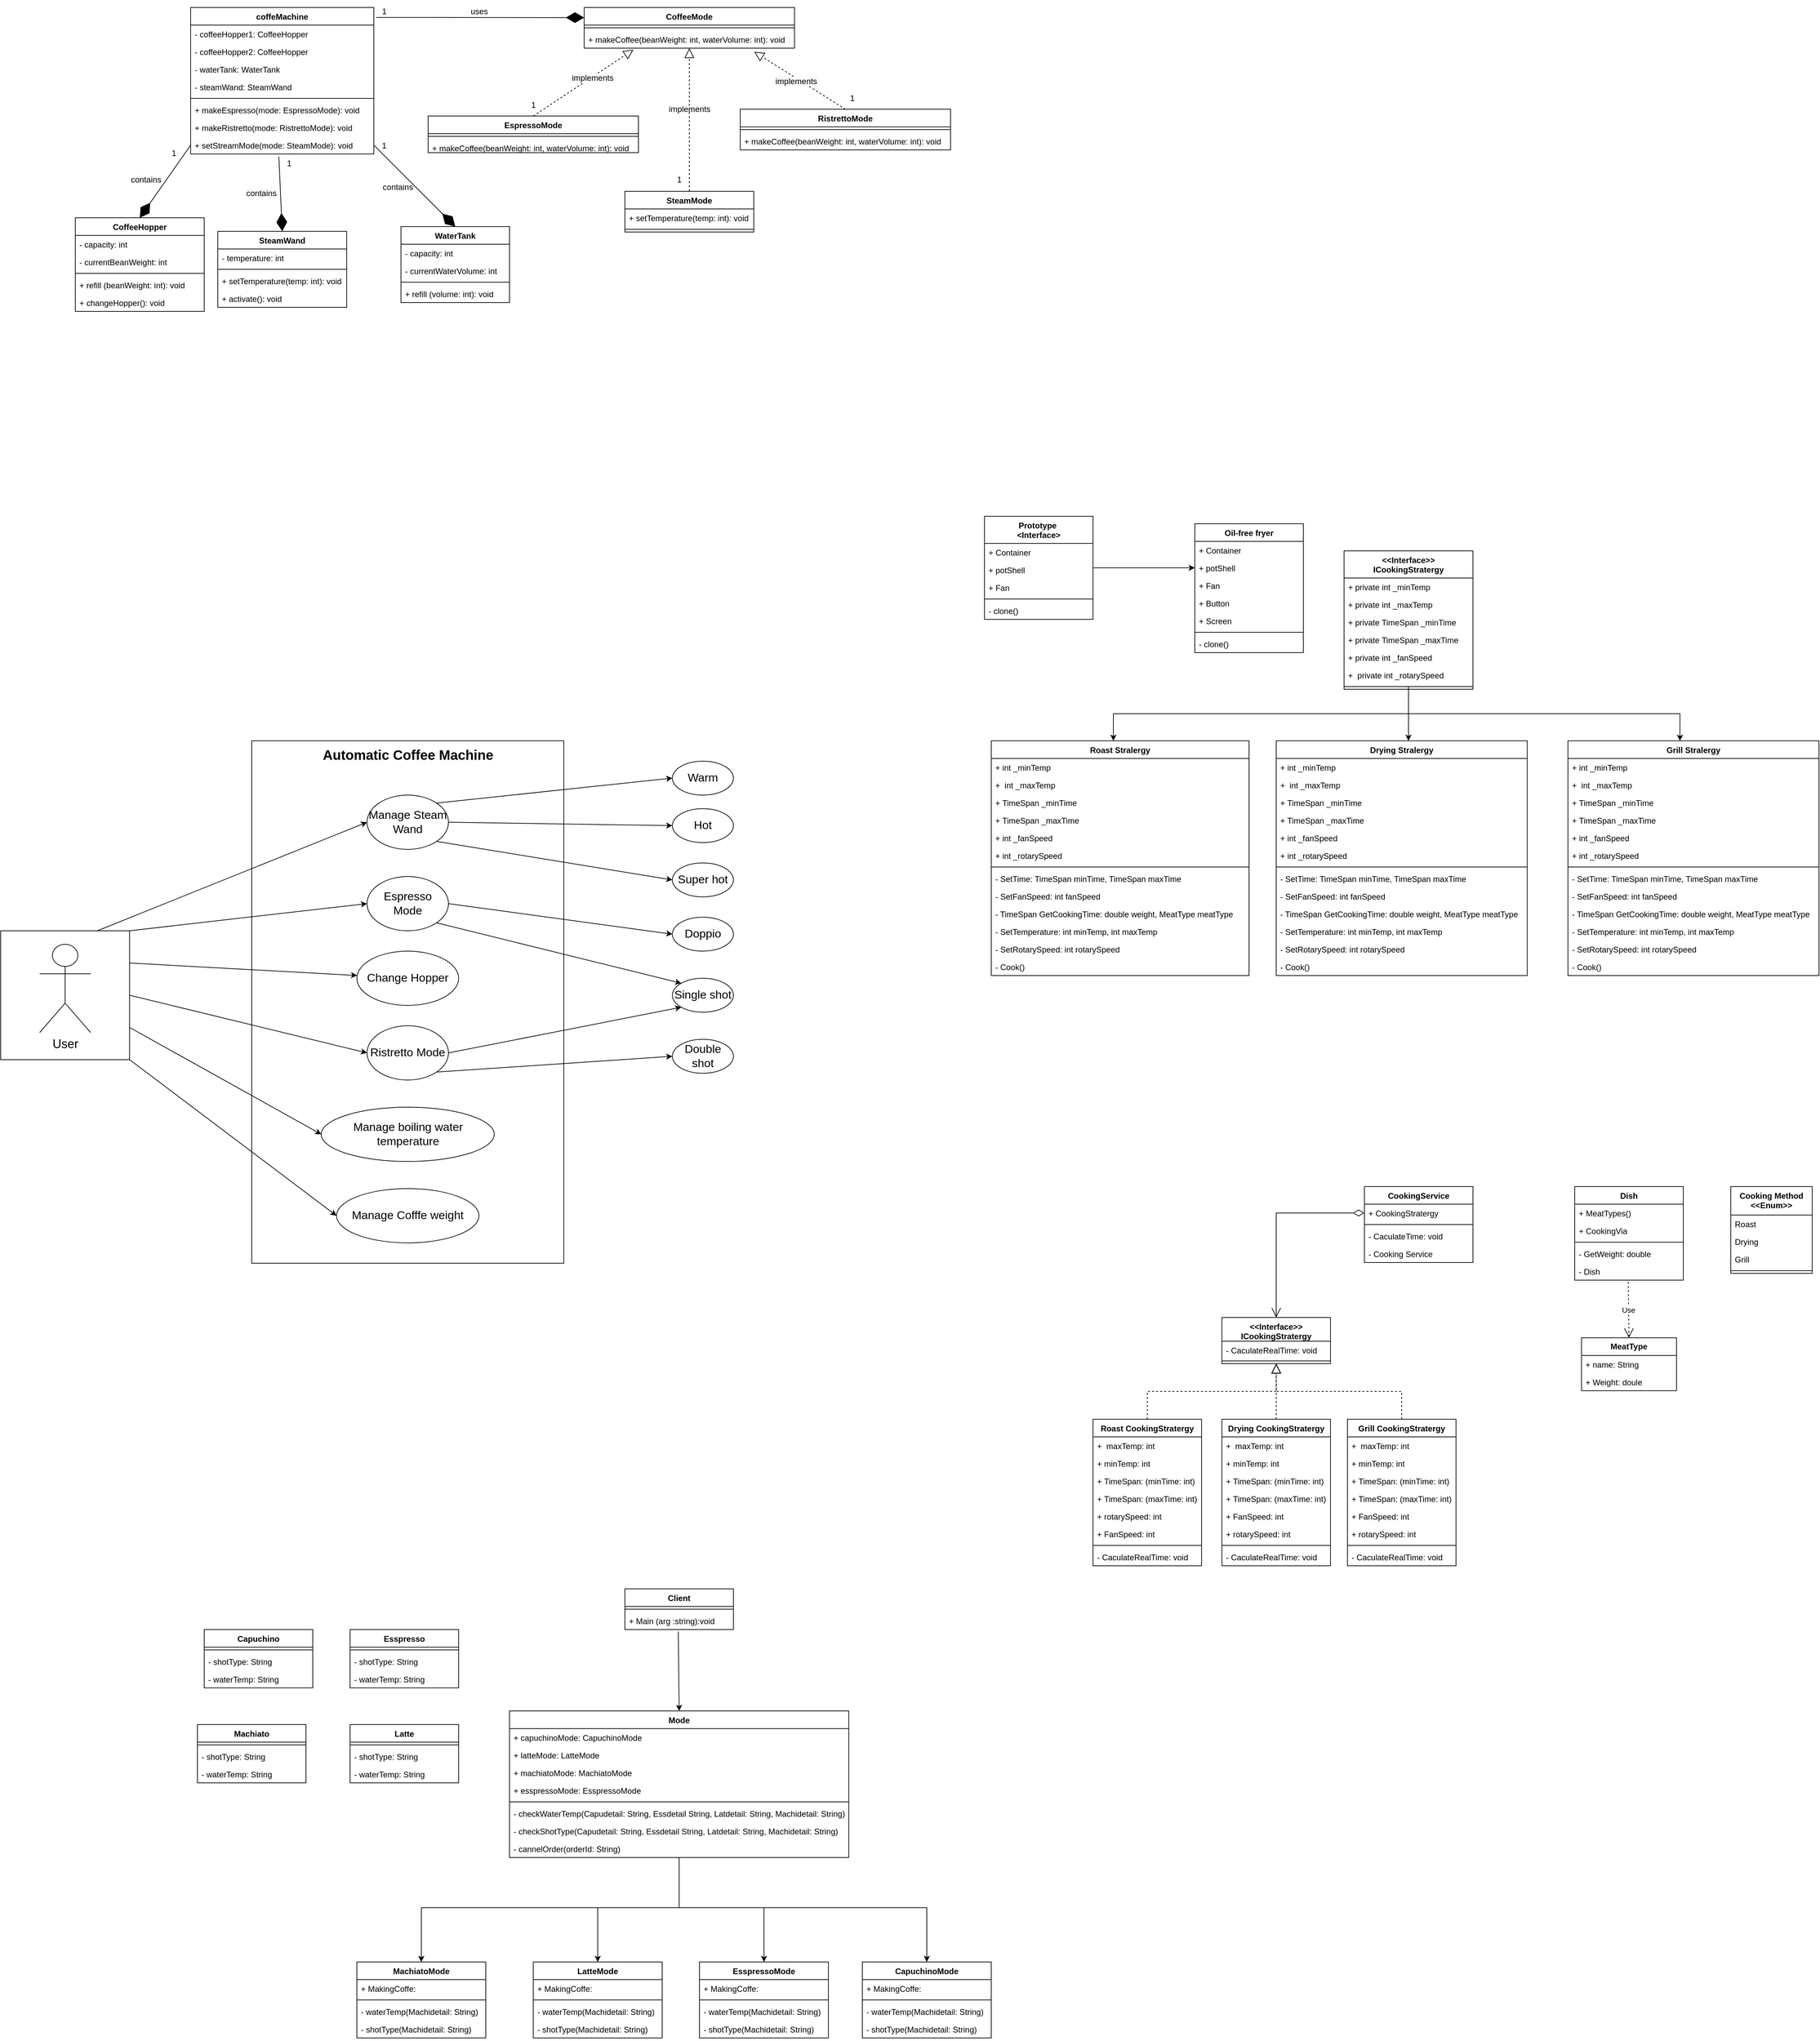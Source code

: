 <mxfile version="24.3.1" type="github">
  <diagram name="Trang-1" id="XvSelIh4EvXVkAUtxh8p">
    <mxGraphModel dx="1300" dy="723" grid="1" gridSize="10" guides="1" tooltips="1" connect="1" arrows="1" fold="1" page="1" pageScale="1" pageWidth="3300" pageHeight="4681" math="0" shadow="0">
      <root>
        <mxCell id="0" />
        <mxCell id="1" parent="0" />
        <mxCell id="VRImc2gz65ptcy9dzShP-161" value="coffeMachine" style="swimlane;fontStyle=1;align=center;verticalAlign=top;childLayout=stackLayout;horizontal=1;startSize=26;horizontalStack=0;resizeParent=1;resizeParentMax=0;resizeLast=0;collapsible=1;marginBottom=0;whiteSpace=wrap;html=1;" parent="1" vertex="1">
          <mxGeometry x="880" y="79" width="270" height="216" as="geometry" />
        </mxCell>
        <mxCell id="VRImc2gz65ptcy9dzShP-162" value="- coffeeHopper1: CoffeeHopper" style="text;strokeColor=none;fillColor=none;align=left;verticalAlign=top;spacingLeft=4;spacingRight=4;overflow=hidden;rotatable=0;points=[[0,0.5],[1,0.5]];portConstraint=eastwest;whiteSpace=wrap;html=1;" parent="VRImc2gz65ptcy9dzShP-161" vertex="1">
          <mxGeometry y="26" width="270" height="26" as="geometry" />
        </mxCell>
        <mxCell id="VRImc2gz65ptcy9dzShP-165" value="- coffeeHopper2: CoffeeHopper" style="text;strokeColor=none;fillColor=none;align=left;verticalAlign=top;spacingLeft=4;spacingRight=4;overflow=hidden;rotatable=0;points=[[0,0.5],[1,0.5]];portConstraint=eastwest;whiteSpace=wrap;html=1;" parent="VRImc2gz65ptcy9dzShP-161" vertex="1">
          <mxGeometry y="52" width="270" height="26" as="geometry" />
        </mxCell>
        <mxCell id="HyjmzTadHmc6qfDctKyR-1" value="- waterTank: WaterTank" style="text;strokeColor=none;fillColor=none;align=left;verticalAlign=top;spacingLeft=4;spacingRight=4;overflow=hidden;rotatable=0;points=[[0,0.5],[1,0.5]];portConstraint=eastwest;whiteSpace=wrap;html=1;" parent="VRImc2gz65ptcy9dzShP-161" vertex="1">
          <mxGeometry y="78" width="270" height="26" as="geometry" />
        </mxCell>
        <mxCell id="HyjmzTadHmc6qfDctKyR-2" value="- steamWand: SteamWand" style="text;strokeColor=none;fillColor=none;align=left;verticalAlign=top;spacingLeft=4;spacingRight=4;overflow=hidden;rotatable=0;points=[[0,0.5],[1,0.5]];portConstraint=eastwest;whiteSpace=wrap;html=1;" parent="VRImc2gz65ptcy9dzShP-161" vertex="1">
          <mxGeometry y="104" width="270" height="26" as="geometry" />
        </mxCell>
        <mxCell id="VRImc2gz65ptcy9dzShP-163" value="" style="line;strokeWidth=1;fillColor=none;align=left;verticalAlign=middle;spacingTop=-1;spacingLeft=3;spacingRight=3;rotatable=0;labelPosition=right;points=[];portConstraint=eastwest;strokeColor=inherit;" parent="VRImc2gz65ptcy9dzShP-161" vertex="1">
          <mxGeometry y="130" width="270" height="8" as="geometry" />
        </mxCell>
        <mxCell id="VRImc2gz65ptcy9dzShP-164" value="+ makeEspresso(mode: EspressoMode): void" style="text;strokeColor=none;fillColor=none;align=left;verticalAlign=top;spacingLeft=4;spacingRight=4;overflow=hidden;rotatable=0;points=[[0,0.5],[1,0.5]];portConstraint=eastwest;whiteSpace=wrap;html=1;" parent="VRImc2gz65ptcy9dzShP-161" vertex="1">
          <mxGeometry y="138" width="270" height="26" as="geometry" />
        </mxCell>
        <mxCell id="HyjmzTadHmc6qfDctKyR-3" value="+ makeRistretto(mode: RistrettoMode): void" style="text;strokeColor=none;fillColor=none;align=left;verticalAlign=top;spacingLeft=4;spacingRight=4;overflow=hidden;rotatable=0;points=[[0,0.5],[1,0.5]];portConstraint=eastwest;whiteSpace=wrap;html=1;" parent="VRImc2gz65ptcy9dzShP-161" vertex="1">
          <mxGeometry y="164" width="270" height="26" as="geometry" />
        </mxCell>
        <mxCell id="HyjmzTadHmc6qfDctKyR-5" value="+ setStreamMode(mode: SteamMode): void" style="text;strokeColor=none;fillColor=none;align=left;verticalAlign=top;spacingLeft=4;spacingRight=4;overflow=hidden;rotatable=0;points=[[0,0.5],[1,0.5]];portConstraint=eastwest;whiteSpace=wrap;html=1;" parent="VRImc2gz65ptcy9dzShP-161" vertex="1">
          <mxGeometry y="190" width="270" height="26" as="geometry" />
        </mxCell>
        <mxCell id="VRImc2gz65ptcy9dzShP-174" value="CoffeeMode" style="swimlane;fontStyle=1;align=center;verticalAlign=top;childLayout=stackLayout;horizontal=1;startSize=26;horizontalStack=0;resizeParent=1;resizeParentMax=0;resizeLast=0;collapsible=1;marginBottom=0;whiteSpace=wrap;html=1;" parent="1" vertex="1">
          <mxGeometry x="1460" y="79" width="310" height="60" as="geometry" />
        </mxCell>
        <mxCell id="VRImc2gz65ptcy9dzShP-176" value="" style="line;strokeWidth=1;fillColor=none;align=left;verticalAlign=middle;spacingTop=-1;spacingLeft=3;spacingRight=3;rotatable=0;labelPosition=right;points=[];portConstraint=eastwest;strokeColor=inherit;" parent="VRImc2gz65ptcy9dzShP-174" vertex="1">
          <mxGeometry y="26" width="310" height="8" as="geometry" />
        </mxCell>
        <mxCell id="VRImc2gz65ptcy9dzShP-177" value="+ makeCoffee(beanWeight: int, waterVolume: int): void" style="text;strokeColor=none;fillColor=none;align=left;verticalAlign=top;spacingLeft=4;spacingRight=4;overflow=hidden;rotatable=0;points=[[0,0.5],[1,0.5]];portConstraint=eastwest;whiteSpace=wrap;html=1;" parent="VRImc2gz65ptcy9dzShP-174" vertex="1">
          <mxGeometry y="34" width="310" height="26" as="geometry" />
        </mxCell>
        <mxCell id="VRImc2gz65ptcy9dzShP-178" value="EspressoMode" style="swimlane;fontStyle=1;align=center;verticalAlign=top;childLayout=stackLayout;horizontal=1;startSize=26;horizontalStack=0;resizeParent=1;resizeParentMax=0;resizeLast=0;collapsible=1;marginBottom=0;whiteSpace=wrap;html=1;" parent="1" vertex="1">
          <mxGeometry x="1230" y="239" width="310" height="54" as="geometry" />
        </mxCell>
        <mxCell id="VRImc2gz65ptcy9dzShP-180" value="" style="line;strokeWidth=1;fillColor=none;align=left;verticalAlign=middle;spacingTop=-1;spacingLeft=3;spacingRight=3;rotatable=0;labelPosition=right;points=[];portConstraint=eastwest;strokeColor=inherit;" parent="VRImc2gz65ptcy9dzShP-178" vertex="1">
          <mxGeometry y="26" width="310" height="8" as="geometry" />
        </mxCell>
        <mxCell id="VRImc2gz65ptcy9dzShP-181" value="+ makeCoffee(beanWeight: int, waterVolume: int): void" style="text;strokeColor=none;fillColor=none;align=left;verticalAlign=top;spacingLeft=4;spacingRight=4;overflow=hidden;rotatable=0;points=[[0,0.5],[1,0.5]];portConstraint=eastwest;whiteSpace=wrap;html=1;" parent="VRImc2gz65ptcy9dzShP-178" vertex="1">
          <mxGeometry y="34" width="310" height="20" as="geometry" />
        </mxCell>
        <mxCell id="VRImc2gz65ptcy9dzShP-182" value="RistrettoMode" style="swimlane;fontStyle=1;align=center;verticalAlign=top;childLayout=stackLayout;horizontal=1;startSize=26;horizontalStack=0;resizeParent=1;resizeParentMax=0;resizeLast=0;collapsible=1;marginBottom=0;whiteSpace=wrap;html=1;" parent="1" vertex="1">
          <mxGeometry x="1690" y="229" width="310" height="60" as="geometry" />
        </mxCell>
        <mxCell id="VRImc2gz65ptcy9dzShP-184" value="" style="line;strokeWidth=1;fillColor=none;align=left;verticalAlign=middle;spacingTop=-1;spacingLeft=3;spacingRight=3;rotatable=0;labelPosition=right;points=[];portConstraint=eastwest;strokeColor=inherit;" parent="VRImc2gz65ptcy9dzShP-182" vertex="1">
          <mxGeometry y="26" width="310" height="8" as="geometry" />
        </mxCell>
        <mxCell id="VRImc2gz65ptcy9dzShP-185" value="+ makeCoffee(beanWeight: int, waterVolume: int): void" style="text;strokeColor=none;fillColor=none;align=left;verticalAlign=top;spacingLeft=4;spacingRight=4;overflow=hidden;rotatable=0;points=[[0,0.5],[1,0.5]];portConstraint=eastwest;whiteSpace=wrap;html=1;" parent="VRImc2gz65ptcy9dzShP-182" vertex="1">
          <mxGeometry y="34" width="310" height="26" as="geometry" />
        </mxCell>
        <mxCell id="VRImc2gz65ptcy9dzShP-186" value="SteamMode" style="swimlane;fontStyle=1;align=center;verticalAlign=top;childLayout=stackLayout;horizontal=1;startSize=26;horizontalStack=0;resizeParent=1;resizeParentMax=0;resizeLast=0;collapsible=1;marginBottom=0;whiteSpace=wrap;html=1;" parent="1" vertex="1">
          <mxGeometry x="1520" y="350" width="190" height="60" as="geometry" />
        </mxCell>
        <mxCell id="VRImc2gz65ptcy9dzShP-189" value="+ setTemperature(temp: int): void" style="text;strokeColor=none;fillColor=none;align=left;verticalAlign=top;spacingLeft=4;spacingRight=4;overflow=hidden;rotatable=0;points=[[0,0.5],[1,0.5]];portConstraint=eastwest;whiteSpace=wrap;html=1;" parent="VRImc2gz65ptcy9dzShP-186" vertex="1">
          <mxGeometry y="26" width="190" height="26" as="geometry" />
        </mxCell>
        <mxCell id="VRImc2gz65ptcy9dzShP-188" value="" style="line;strokeWidth=1;fillColor=none;align=left;verticalAlign=middle;spacingTop=-1;spacingLeft=3;spacingRight=3;rotatable=0;labelPosition=right;points=[];portConstraint=eastwest;strokeColor=inherit;" parent="VRImc2gz65ptcy9dzShP-186" vertex="1">
          <mxGeometry y="52" width="190" height="8" as="geometry" />
        </mxCell>
        <mxCell id="VRImc2gz65ptcy9dzShP-196" value="WaterTank" style="swimlane;fontStyle=1;align=center;verticalAlign=top;childLayout=stackLayout;horizontal=1;startSize=26;horizontalStack=0;resizeParent=1;resizeParentMax=0;resizeLast=0;collapsible=1;marginBottom=0;whiteSpace=wrap;html=1;" parent="1" vertex="1">
          <mxGeometry x="1190" y="402" width="160" height="112" as="geometry" />
        </mxCell>
        <mxCell id="VRImc2gz65ptcy9dzShP-197" value="- capacity: int" style="text;strokeColor=none;fillColor=none;align=left;verticalAlign=top;spacingLeft=4;spacingRight=4;overflow=hidden;rotatable=0;points=[[0,0.5],[1,0.5]];portConstraint=eastwest;whiteSpace=wrap;html=1;" parent="VRImc2gz65ptcy9dzShP-196" vertex="1">
          <mxGeometry y="26" width="160" height="26" as="geometry" />
        </mxCell>
        <mxCell id="HyjmzTadHmc6qfDctKyR-7" value="- currentWaterVolume: int" style="text;strokeColor=none;fillColor=none;align=left;verticalAlign=top;spacingLeft=4;spacingRight=4;overflow=hidden;rotatable=0;points=[[0,0.5],[1,0.5]];portConstraint=eastwest;whiteSpace=wrap;html=1;" parent="VRImc2gz65ptcy9dzShP-196" vertex="1">
          <mxGeometry y="52" width="160" height="26" as="geometry" />
        </mxCell>
        <mxCell id="VRImc2gz65ptcy9dzShP-198" value="" style="line;strokeWidth=1;fillColor=none;align=left;verticalAlign=middle;spacingTop=-1;spacingLeft=3;spacingRight=3;rotatable=0;labelPosition=right;points=[];portConstraint=eastwest;strokeColor=inherit;" parent="VRImc2gz65ptcy9dzShP-196" vertex="1">
          <mxGeometry y="78" width="160" height="8" as="geometry" />
        </mxCell>
        <mxCell id="VRImc2gz65ptcy9dzShP-199" value="+ refill (volume: int): void" style="text;strokeColor=none;fillColor=none;align=left;verticalAlign=top;spacingLeft=4;spacingRight=4;overflow=hidden;rotatable=0;points=[[0,0.5],[1,0.5]];portConstraint=eastwest;whiteSpace=wrap;html=1;" parent="VRImc2gz65ptcy9dzShP-196" vertex="1">
          <mxGeometry y="86" width="160" height="26" as="geometry" />
        </mxCell>
        <mxCell id="HyjmzTadHmc6qfDctKyR-8" value="CoffeeHopper" style="swimlane;fontStyle=1;align=center;verticalAlign=top;childLayout=stackLayout;horizontal=1;startSize=26;horizontalStack=0;resizeParent=1;resizeParentMax=0;resizeLast=0;collapsible=1;marginBottom=0;whiteSpace=wrap;html=1;" parent="1" vertex="1">
          <mxGeometry x="710" y="389" width="190" height="138" as="geometry" />
        </mxCell>
        <mxCell id="HyjmzTadHmc6qfDctKyR-9" value="- capacity: int" style="text;strokeColor=none;fillColor=none;align=left;verticalAlign=top;spacingLeft=4;spacingRight=4;overflow=hidden;rotatable=0;points=[[0,0.5],[1,0.5]];portConstraint=eastwest;whiteSpace=wrap;html=1;" parent="HyjmzTadHmc6qfDctKyR-8" vertex="1">
          <mxGeometry y="26" width="190" height="26" as="geometry" />
        </mxCell>
        <mxCell id="HyjmzTadHmc6qfDctKyR-12" value="- currentBeanWeight: int" style="text;strokeColor=none;fillColor=none;align=left;verticalAlign=top;spacingLeft=4;spacingRight=4;overflow=hidden;rotatable=0;points=[[0,0.5],[1,0.5]];portConstraint=eastwest;whiteSpace=wrap;html=1;" parent="HyjmzTadHmc6qfDctKyR-8" vertex="1">
          <mxGeometry y="52" width="190" height="26" as="geometry" />
        </mxCell>
        <mxCell id="HyjmzTadHmc6qfDctKyR-10" value="" style="line;strokeWidth=1;fillColor=none;align=left;verticalAlign=middle;spacingTop=-1;spacingLeft=3;spacingRight=3;rotatable=0;labelPosition=right;points=[];portConstraint=eastwest;strokeColor=inherit;" parent="HyjmzTadHmc6qfDctKyR-8" vertex="1">
          <mxGeometry y="78" width="190" height="8" as="geometry" />
        </mxCell>
        <mxCell id="HyjmzTadHmc6qfDctKyR-11" value="+ refill (beanWeight: int): void" style="text;strokeColor=none;fillColor=none;align=left;verticalAlign=top;spacingLeft=4;spacingRight=4;overflow=hidden;rotatable=0;points=[[0,0.5],[1,0.5]];portConstraint=eastwest;whiteSpace=wrap;html=1;" parent="HyjmzTadHmc6qfDctKyR-8" vertex="1">
          <mxGeometry y="86" width="190" height="26" as="geometry" />
        </mxCell>
        <mxCell id="HyjmzTadHmc6qfDctKyR-13" value="+ changeHopper(): void" style="text;strokeColor=none;fillColor=none;align=left;verticalAlign=top;spacingLeft=4;spacingRight=4;overflow=hidden;rotatable=0;points=[[0,0.5],[1,0.5]];portConstraint=eastwest;whiteSpace=wrap;html=1;" parent="HyjmzTadHmc6qfDctKyR-8" vertex="1">
          <mxGeometry y="112" width="190" height="26" as="geometry" />
        </mxCell>
        <mxCell id="HyjmzTadHmc6qfDctKyR-14" value="SteamWand" style="swimlane;fontStyle=1;align=center;verticalAlign=top;childLayout=stackLayout;horizontal=1;startSize=26;horizontalStack=0;resizeParent=1;resizeParentMax=0;resizeLast=0;collapsible=1;marginBottom=0;whiteSpace=wrap;html=1;" parent="1" vertex="1">
          <mxGeometry x="920" y="409" width="190" height="112" as="geometry" />
        </mxCell>
        <mxCell id="HyjmzTadHmc6qfDctKyR-15" value="- temperature: int" style="text;strokeColor=none;fillColor=none;align=left;verticalAlign=top;spacingLeft=4;spacingRight=4;overflow=hidden;rotatable=0;points=[[0,0.5],[1,0.5]];portConstraint=eastwest;whiteSpace=wrap;html=1;" parent="HyjmzTadHmc6qfDctKyR-14" vertex="1">
          <mxGeometry y="26" width="190" height="26" as="geometry" />
        </mxCell>
        <mxCell id="HyjmzTadHmc6qfDctKyR-16" value="" style="line;strokeWidth=1;fillColor=none;align=left;verticalAlign=middle;spacingTop=-1;spacingLeft=3;spacingRight=3;rotatable=0;labelPosition=right;points=[];portConstraint=eastwest;strokeColor=inherit;" parent="HyjmzTadHmc6qfDctKyR-14" vertex="1">
          <mxGeometry y="52" width="190" height="8" as="geometry" />
        </mxCell>
        <mxCell id="HyjmzTadHmc6qfDctKyR-17" value="+ setTemperature(temp: int): void" style="text;strokeColor=none;fillColor=none;align=left;verticalAlign=top;spacingLeft=4;spacingRight=4;overflow=hidden;rotatable=0;points=[[0,0.5],[1,0.5]];portConstraint=eastwest;whiteSpace=wrap;html=1;" parent="HyjmzTadHmc6qfDctKyR-14" vertex="1">
          <mxGeometry y="60" width="190" height="26" as="geometry" />
        </mxCell>
        <mxCell id="HyjmzTadHmc6qfDctKyR-18" value="+ activate(): void" style="text;strokeColor=none;fillColor=none;align=left;verticalAlign=top;spacingLeft=4;spacingRight=4;overflow=hidden;rotatable=0;points=[[0,0.5],[1,0.5]];portConstraint=eastwest;whiteSpace=wrap;html=1;" parent="HyjmzTadHmc6qfDctKyR-14" vertex="1">
          <mxGeometry y="86" width="190" height="26" as="geometry" />
        </mxCell>
        <mxCell id="HyjmzTadHmc6qfDctKyR-21" value="" style="endArrow=block;dashed=1;endFill=0;endSize=12;html=1;rounded=0;entryX=0.234;entryY=1.089;entryDx=0;entryDy=0;entryPerimeter=0;exitX=0.5;exitY=0;exitDx=0;exitDy=0;" parent="1" source="VRImc2gz65ptcy9dzShP-178" target="VRImc2gz65ptcy9dzShP-177" edge="1">
          <mxGeometry width="160" relative="1" as="geometry">
            <mxPoint x="1280" y="359" as="sourcePoint" />
            <mxPoint x="1440" y="359" as="targetPoint" />
          </mxGeometry>
        </mxCell>
        <mxCell id="HyjmzTadHmc6qfDctKyR-22" value="" style="endArrow=block;dashed=1;endFill=0;endSize=12;html=1;rounded=0;exitX=0.5;exitY=0;exitDx=0;exitDy=0;" parent="1" source="VRImc2gz65ptcy9dzShP-186" target="VRImc2gz65ptcy9dzShP-177" edge="1">
          <mxGeometry width="160" relative="1" as="geometry">
            <mxPoint x="1615" y="349" as="sourcePoint" />
            <mxPoint x="1583" y="161" as="targetPoint" />
          </mxGeometry>
        </mxCell>
        <mxCell id="HyjmzTadHmc6qfDctKyR-23" value="" style="endArrow=block;dashed=1;endFill=0;endSize=12;html=1;rounded=0;exitX=0.5;exitY=0;exitDx=0;exitDy=0;entryX=0.809;entryY=1.209;entryDx=0;entryDy=0;entryPerimeter=0;" parent="1" source="VRImc2gz65ptcy9dzShP-182" target="VRImc2gz65ptcy9dzShP-177" edge="1">
          <mxGeometry width="160" relative="1" as="geometry">
            <mxPoint x="1625" y="359" as="sourcePoint" />
            <mxPoint x="1625" y="159" as="targetPoint" />
          </mxGeometry>
        </mxCell>
        <mxCell id="HyjmzTadHmc6qfDctKyR-25" value="" style="endArrow=diamondThin;endFill=1;endSize=24;html=1;rounded=0;entryX=0.5;entryY=0;entryDx=0;entryDy=0;exitX=0;exitY=0.5;exitDx=0;exitDy=0;" parent="1" source="HyjmzTadHmc6qfDctKyR-5" target="HyjmzTadHmc6qfDctKyR-8" edge="1">
          <mxGeometry width="160" relative="1" as="geometry">
            <mxPoint x="1280" y="349" as="sourcePoint" />
            <mxPoint x="1440" y="349" as="targetPoint" />
          </mxGeometry>
        </mxCell>
        <mxCell id="HyjmzTadHmc6qfDctKyR-26" value="" style="endArrow=diamondThin;endFill=1;endSize=24;html=1;rounded=0;entryX=0.5;entryY=0;entryDx=0;entryDy=0;" parent="1" target="HyjmzTadHmc6qfDctKyR-14" edge="1">
          <mxGeometry width="160" relative="1" as="geometry">
            <mxPoint x="1010" y="299" as="sourcePoint" />
            <mxPoint x="1450" y="359" as="targetPoint" />
          </mxGeometry>
        </mxCell>
        <mxCell id="HyjmzTadHmc6qfDctKyR-27" value="" style="endArrow=diamondThin;endFill=1;endSize=24;html=1;rounded=0;entryX=0.5;entryY=0;entryDx=0;entryDy=0;exitX=1;exitY=0.5;exitDx=0;exitDy=0;" parent="1" source="HyjmzTadHmc6qfDctKyR-5" target="VRImc2gz65ptcy9dzShP-196" edge="1">
          <mxGeometry width="160" relative="1" as="geometry">
            <mxPoint x="1300" y="369" as="sourcePoint" />
            <mxPoint x="1460" y="369" as="targetPoint" />
          </mxGeometry>
        </mxCell>
        <mxCell id="HyjmzTadHmc6qfDctKyR-28" value="1" style="text;html=1;align=center;verticalAlign=middle;resizable=0;points=[];autosize=1;strokeColor=none;fillColor=none;" parent="1" vertex="1">
          <mxGeometry x="840" y="279" width="30" height="30" as="geometry" />
        </mxCell>
        <mxCell id="HyjmzTadHmc6qfDctKyR-29" value="&lt;span style=&quot;color: rgb(0, 0, 0); font-family: Helvetica; font-size: 12px; font-style: normal; font-variant-ligatures: normal; font-variant-caps: normal; font-weight: 400; letter-spacing: normal; orphans: 2; text-align: center; text-indent: 0px; text-transform: none; widows: 2; word-spacing: 0px; -webkit-text-stroke-width: 0px; white-space: nowrap; background-color: rgb(251, 251, 251); text-decoration-thickness: initial; text-decoration-style: initial; text-decoration-color: initial; display: inline !important; float: none;&quot;&gt;1&lt;/span&gt;" style="text;whiteSpace=wrap;html=1;" parent="1" vertex="1">
          <mxGeometry x="1020" y="295" width="40" height="40" as="geometry" />
        </mxCell>
        <mxCell id="HyjmzTadHmc6qfDctKyR-30" value="&lt;span style=&quot;color: rgb(0, 0, 0); font-family: Helvetica; font-size: 12px; font-style: normal; font-variant-ligatures: normal; font-variant-caps: normal; font-weight: 400; letter-spacing: normal; orphans: 2; text-align: center; text-indent: 0px; text-transform: none; widows: 2; word-spacing: 0px; -webkit-text-stroke-width: 0px; white-space: nowrap; background-color: rgb(251, 251, 251); text-decoration-thickness: initial; text-decoration-style: initial; text-decoration-color: initial; display: inline !important; float: none;&quot;&gt;1&lt;/span&gt;" style="text;whiteSpace=wrap;html=1;" parent="1" vertex="1">
          <mxGeometry x="1160" y="269" width="40" height="40" as="geometry" />
        </mxCell>
        <mxCell id="HyjmzTadHmc6qfDctKyR-31" value="&lt;span style=&quot;color: rgb(0, 0, 0); font-family: Helvetica; font-size: 12px; font-style: normal; font-variant-ligatures: normal; font-variant-caps: normal; font-weight: 400; letter-spacing: normal; orphans: 2; text-align: center; text-indent: 0px; text-transform: none; widows: 2; word-spacing: 0px; -webkit-text-stroke-width: 0px; white-space: nowrap; background-color: rgb(251, 251, 251); text-decoration-thickness: initial; text-decoration-style: initial; text-decoration-color: initial; display: inline !important; float: none;&quot;&gt;1&lt;/span&gt;" style="text;whiteSpace=wrap;html=1;" parent="1" vertex="1">
          <mxGeometry x="1380" y="209" width="40" height="40" as="geometry" />
        </mxCell>
        <mxCell id="HyjmzTadHmc6qfDctKyR-32" value="&lt;span style=&quot;color: rgb(0, 0, 0); font-family: Helvetica; font-size: 12px; font-style: normal; font-variant-ligatures: normal; font-variant-caps: normal; font-weight: 400; letter-spacing: normal; orphans: 2; text-align: center; text-indent: 0px; text-transform: none; widows: 2; word-spacing: 0px; -webkit-text-stroke-width: 0px; white-space: nowrap; background-color: rgb(251, 251, 251); text-decoration-thickness: initial; text-decoration-style: initial; text-decoration-color: initial; display: inline !important; float: none;&quot;&gt;1&lt;/span&gt;" style="text;whiteSpace=wrap;html=1;" parent="1" vertex="1">
          <mxGeometry x="1595" y="319" width="40" height="40" as="geometry" />
        </mxCell>
        <mxCell id="HyjmzTadHmc6qfDctKyR-33" value="&lt;span style=&quot;color: rgb(0, 0, 0); font-family: Helvetica; font-size: 12px; font-style: normal; font-variant-ligatures: normal; font-variant-caps: normal; font-weight: 400; letter-spacing: normal; orphans: 2; text-align: center; text-indent: 0px; text-transform: none; widows: 2; word-spacing: 0px; -webkit-text-stroke-width: 0px; white-space: nowrap; background-color: rgb(251, 251, 251); text-decoration-thickness: initial; text-decoration-style: initial; text-decoration-color: initial; display: inline !important; float: none;&quot;&gt;1&lt;/span&gt;" style="text;whiteSpace=wrap;html=1;" parent="1" vertex="1">
          <mxGeometry x="1850" y="199" width="40" height="40" as="geometry" />
        </mxCell>
        <mxCell id="HyjmzTadHmc6qfDctKyR-34" value="implements" style="text;html=1;align=center;verticalAlign=middle;resizable=0;points=[];autosize=1;strokeColor=none;fillColor=none;" parent="1" vertex="1">
          <mxGeometry x="1575" y="214" width="80" height="30" as="geometry" />
        </mxCell>
        <mxCell id="HyjmzTadHmc6qfDctKyR-35" value="&lt;span style=&quot;color: rgb(0, 0, 0); font-family: Helvetica; font-size: 12px; font-style: normal; font-variant-ligatures: normal; font-variant-caps: normal; font-weight: 400; letter-spacing: normal; orphans: 2; text-align: center; text-indent: 0px; text-transform: none; widows: 2; word-spacing: 0px; -webkit-text-stroke-width: 0px; white-space: nowrap; background-color: rgb(251, 251, 251); text-decoration-thickness: initial; text-decoration-style: initial; text-decoration-color: initial; display: inline !important; float: none;&quot;&gt;implements&lt;/span&gt;" style="text;whiteSpace=wrap;html=1;" parent="1" vertex="1">
          <mxGeometry x="1740" y="174" width="90" height="40" as="geometry" />
        </mxCell>
        <mxCell id="HyjmzTadHmc6qfDctKyR-36" value="&lt;span style=&quot;color: rgb(0, 0, 0); font-family: Helvetica; font-size: 12px; font-style: normal; font-variant-ligatures: normal; font-variant-caps: normal; font-weight: 400; letter-spacing: normal; orphans: 2; text-align: center; text-indent: 0px; text-transform: none; widows: 2; word-spacing: 0px; -webkit-text-stroke-width: 0px; white-space: nowrap; background-color: rgb(251, 251, 251); text-decoration-thickness: initial; text-decoration-style: initial; text-decoration-color: initial; display: inline !important; float: none;&quot;&gt;implements&lt;/span&gt;" style="text;whiteSpace=wrap;html=1;" parent="1" vertex="1">
          <mxGeometry x="1440" y="169" width="90" height="40" as="geometry" />
        </mxCell>
        <mxCell id="HyjmzTadHmc6qfDctKyR-38" value="contains" style="text;html=1;align=center;verticalAlign=middle;resizable=0;points=[];autosize=1;strokeColor=none;fillColor=none;" parent="1" vertex="1">
          <mxGeometry x="1150" y="329" width="70" height="30" as="geometry" />
        </mxCell>
        <mxCell id="HyjmzTadHmc6qfDctKyR-39" value="&lt;span style=&quot;color: rgb(0, 0, 0); font-family: Helvetica; font-size: 12px; font-style: normal; font-variant-ligatures: normal; font-variant-caps: normal; font-weight: 400; letter-spacing: normal; orphans: 2; text-align: center; text-indent: 0px; text-transform: none; widows: 2; word-spacing: 0px; -webkit-text-stroke-width: 0px; white-space: nowrap; background-color: rgb(251, 251, 251); text-decoration-thickness: initial; text-decoration-style: initial; text-decoration-color: initial; display: inline !important; float: none;&quot;&gt;contains&lt;/span&gt;" style="text;whiteSpace=wrap;html=1;" parent="1" vertex="1">
          <mxGeometry x="960" y="339" width="80" height="40" as="geometry" />
        </mxCell>
        <mxCell id="HyjmzTadHmc6qfDctKyR-40" value="&lt;span style=&quot;color: rgb(0, 0, 0); font-family: Helvetica; font-size: 12px; font-style: normal; font-variant-ligatures: normal; font-variant-caps: normal; font-weight: 400; letter-spacing: normal; orphans: 2; text-align: center; text-indent: 0px; text-transform: none; widows: 2; word-spacing: 0px; -webkit-text-stroke-width: 0px; white-space: nowrap; background-color: rgb(251, 251, 251); text-decoration-thickness: initial; text-decoration-style: initial; text-decoration-color: initial; display: inline !important; float: none;&quot;&gt;contains&lt;/span&gt;" style="text;whiteSpace=wrap;html=1;" parent="1" vertex="1">
          <mxGeometry x="790" y="319" width="80" height="40" as="geometry" />
        </mxCell>
        <mxCell id="HyjmzTadHmc6qfDctKyR-41" value="" style="endArrow=diamondThin;endFill=1;endSize=24;html=1;rounded=0;entryX=0;entryY=0.25;entryDx=0;entryDy=0;exitX=1.013;exitY=0.068;exitDx=0;exitDy=0;exitPerimeter=0;" parent="1" source="VRImc2gz65ptcy9dzShP-161" target="VRImc2gz65ptcy9dzShP-174" edge="1">
          <mxGeometry width="160" relative="1" as="geometry">
            <mxPoint x="1190" y="25" as="sourcePoint" />
            <mxPoint x="1310" y="145" as="targetPoint" />
          </mxGeometry>
        </mxCell>
        <mxCell id="HyjmzTadHmc6qfDctKyR-42" value="1" style="text;html=1;align=center;verticalAlign=middle;resizable=0;points=[];autosize=1;strokeColor=none;fillColor=none;" parent="1" vertex="1">
          <mxGeometry x="1150" y="70" width="30" height="30" as="geometry" />
        </mxCell>
        <mxCell id="HyjmzTadHmc6qfDctKyR-43" value="uses" style="text;html=1;align=center;verticalAlign=middle;resizable=0;points=[];autosize=1;strokeColor=none;fillColor=none;" parent="1" vertex="1">
          <mxGeometry x="1280" y="70" width="50" height="30" as="geometry" />
        </mxCell>
        <mxCell id="HyjmzTadHmc6qfDctKyR-45" value="" style="rounded=0;whiteSpace=wrap;html=1;" parent="1" vertex="1">
          <mxGeometry x="970" y="1160" width="460" height="770" as="geometry" />
        </mxCell>
        <mxCell id="HyjmzTadHmc6qfDctKyR-46" value="&lt;font size=&quot;1&quot; style=&quot;&quot;&gt;&lt;b style=&quot;font-size: 20px;&quot;&gt;Automatic Coffee Machine&lt;/b&gt;&lt;/font&gt;" style="text;html=1;align=center;verticalAlign=middle;resizable=0;points=[];autosize=1;strokeColor=none;fillColor=none;" parent="1" vertex="1">
          <mxGeometry x="1065" y="1160" width="270" height="40" as="geometry" />
        </mxCell>
        <mxCell id="HyjmzTadHmc6qfDctKyR-80" style="edgeStyle=none;rounded=0;orthogonalLoop=1;jettySize=auto;html=1;exitX=1;exitY=0;exitDx=0;exitDy=0;entryX=0;entryY=0.5;entryDx=0;entryDy=0;" parent="1" source="HyjmzTadHmc6qfDctKyR-47" target="HyjmzTadHmc6qfDctKyR-56" edge="1">
          <mxGeometry relative="1" as="geometry" />
        </mxCell>
        <mxCell id="HyjmzTadHmc6qfDctKyR-81" style="edgeStyle=none;rounded=0;orthogonalLoop=1;jettySize=auto;html=1;exitX=1;exitY=0.5;exitDx=0;exitDy=0;entryX=0;entryY=0.5;entryDx=0;entryDy=0;" parent="1" source="HyjmzTadHmc6qfDctKyR-47" target="HyjmzTadHmc6qfDctKyR-57" edge="1">
          <mxGeometry relative="1" as="geometry" />
        </mxCell>
        <mxCell id="HyjmzTadHmc6qfDctKyR-82" style="edgeStyle=none;rounded=0;orthogonalLoop=1;jettySize=auto;html=1;exitX=1;exitY=1;exitDx=0;exitDy=0;entryX=0;entryY=0.5;entryDx=0;entryDy=0;" parent="1" source="HyjmzTadHmc6qfDctKyR-47" target="HyjmzTadHmc6qfDctKyR-58" edge="1">
          <mxGeometry relative="1" as="geometry" />
        </mxCell>
        <mxCell id="HyjmzTadHmc6qfDctKyR-47" value="Manage Steam Wand" style="ellipse;whiteSpace=wrap;html=1;fontSize=17;" parent="1" vertex="1">
          <mxGeometry x="1140" y="1240" width="120" height="80" as="geometry" />
        </mxCell>
        <mxCell id="HyjmzTadHmc6qfDctKyR-83" style="edgeStyle=none;rounded=0;orthogonalLoop=1;jettySize=auto;html=1;exitX=1;exitY=0.5;exitDx=0;exitDy=0;entryX=0;entryY=0.5;entryDx=0;entryDy=0;" parent="1" source="HyjmzTadHmc6qfDctKyR-48" target="HyjmzTadHmc6qfDctKyR-60" edge="1">
          <mxGeometry relative="1" as="geometry" />
        </mxCell>
        <mxCell id="HyjmzTadHmc6qfDctKyR-84" style="edgeStyle=none;rounded=0;orthogonalLoop=1;jettySize=auto;html=1;exitX=1;exitY=1;exitDx=0;exitDy=0;entryX=0;entryY=0;entryDx=0;entryDy=0;" parent="1" source="HyjmzTadHmc6qfDctKyR-48" target="HyjmzTadHmc6qfDctKyR-62" edge="1">
          <mxGeometry relative="1" as="geometry" />
        </mxCell>
        <mxCell id="HyjmzTadHmc6qfDctKyR-48" value="Espresso Mode" style="ellipse;whiteSpace=wrap;html=1;fontSize=17;" parent="1" vertex="1">
          <mxGeometry x="1140" y="1360" width="120" height="80" as="geometry" />
        </mxCell>
        <mxCell id="HyjmzTadHmc6qfDctKyR-50" value="Change Hopper" style="ellipse;whiteSpace=wrap;html=1;fontSize=17;" parent="1" vertex="1">
          <mxGeometry x="1125" y="1470" width="150" height="80" as="geometry" />
        </mxCell>
        <mxCell id="HyjmzTadHmc6qfDctKyR-85" style="edgeStyle=none;rounded=0;orthogonalLoop=1;jettySize=auto;html=1;exitX=1;exitY=0.5;exitDx=0;exitDy=0;entryX=0;entryY=1;entryDx=0;entryDy=0;" parent="1" source="HyjmzTadHmc6qfDctKyR-51" target="HyjmzTadHmc6qfDctKyR-62" edge="1">
          <mxGeometry relative="1" as="geometry" />
        </mxCell>
        <mxCell id="HyjmzTadHmc6qfDctKyR-86" style="edgeStyle=none;rounded=0;orthogonalLoop=1;jettySize=auto;html=1;exitX=1;exitY=1;exitDx=0;exitDy=0;entryX=0;entryY=0.5;entryDx=0;entryDy=0;" parent="1" source="HyjmzTadHmc6qfDctKyR-51" target="HyjmzTadHmc6qfDctKyR-61" edge="1">
          <mxGeometry relative="1" as="geometry" />
        </mxCell>
        <mxCell id="HyjmzTadHmc6qfDctKyR-51" value="Ristretto Mode" style="ellipse;whiteSpace=wrap;html=1;fontSize=17;" parent="1" vertex="1">
          <mxGeometry x="1140" y="1580" width="120" height="80" as="geometry" />
        </mxCell>
        <mxCell id="HyjmzTadHmc6qfDctKyR-52" value="Manage boiling water temperature" style="ellipse;whiteSpace=wrap;html=1;fontSize=17;" parent="1" vertex="1">
          <mxGeometry x="1072.5" y="1700" width="255" height="80" as="geometry" />
        </mxCell>
        <mxCell id="HyjmzTadHmc6qfDctKyR-53" value="Manage Cofffe weight" style="ellipse;whiteSpace=wrap;html=1;fontSize=17;" parent="1" vertex="1">
          <mxGeometry x="1095" y="1820" width="210" height="80" as="geometry" />
        </mxCell>
        <mxCell id="HyjmzTadHmc6qfDctKyR-56" value="Warm" style="ellipse;whiteSpace=wrap;html=1;fontSize=17;" parent="1" vertex="1">
          <mxGeometry x="1590" y="1190" width="90" height="50" as="geometry" />
        </mxCell>
        <mxCell id="HyjmzTadHmc6qfDctKyR-57" value="Hot" style="ellipse;whiteSpace=wrap;html=1;fontSize=17;" parent="1" vertex="1">
          <mxGeometry x="1590" y="1260" width="90" height="50" as="geometry" />
        </mxCell>
        <mxCell id="HyjmzTadHmc6qfDctKyR-58" value="Super hot" style="ellipse;whiteSpace=wrap;html=1;fontSize=17;" parent="1" vertex="1">
          <mxGeometry x="1590" y="1340" width="90" height="50" as="geometry" />
        </mxCell>
        <mxCell id="HyjmzTadHmc6qfDctKyR-60" value="Doppio" style="ellipse;whiteSpace=wrap;html=1;fontSize=17;" parent="1" vertex="1">
          <mxGeometry x="1590" y="1420" width="90" height="50" as="geometry" />
        </mxCell>
        <mxCell id="HyjmzTadHmc6qfDctKyR-61" value="Double shot" style="ellipse;whiteSpace=wrap;html=1;fontSize=17;" parent="1" vertex="1">
          <mxGeometry x="1590" y="1600" width="90" height="50" as="geometry" />
        </mxCell>
        <mxCell id="HyjmzTadHmc6qfDctKyR-62" value="Single shot" style="ellipse;whiteSpace=wrap;html=1;fontSize=17;" parent="1" vertex="1">
          <mxGeometry x="1590" y="1510" width="90" height="50" as="geometry" />
        </mxCell>
        <mxCell id="HyjmzTadHmc6qfDctKyR-73" style="edgeStyle=none;rounded=0;orthogonalLoop=1;jettySize=auto;html=1;exitX=0.75;exitY=0;exitDx=0;exitDy=0;entryX=0;entryY=0.5;entryDx=0;entryDy=0;" parent="1" source="HyjmzTadHmc6qfDctKyR-70" target="HyjmzTadHmc6qfDctKyR-47" edge="1">
          <mxGeometry relative="1" as="geometry" />
        </mxCell>
        <mxCell id="HyjmzTadHmc6qfDctKyR-74" style="edgeStyle=none;rounded=0;orthogonalLoop=1;jettySize=auto;html=1;exitX=1;exitY=0;exitDx=0;exitDy=0;entryX=0;entryY=0.5;entryDx=0;entryDy=0;" parent="1" source="HyjmzTadHmc6qfDctKyR-70" target="HyjmzTadHmc6qfDctKyR-48" edge="1">
          <mxGeometry relative="1" as="geometry" />
        </mxCell>
        <mxCell id="HyjmzTadHmc6qfDctKyR-75" style="edgeStyle=none;rounded=0;orthogonalLoop=1;jettySize=auto;html=1;exitX=1;exitY=0.25;exitDx=0;exitDy=0;" parent="1" source="HyjmzTadHmc6qfDctKyR-70" target="HyjmzTadHmc6qfDctKyR-50" edge="1">
          <mxGeometry relative="1" as="geometry" />
        </mxCell>
        <mxCell id="HyjmzTadHmc6qfDctKyR-76" style="edgeStyle=none;rounded=0;orthogonalLoop=1;jettySize=auto;html=1;exitX=1;exitY=0.5;exitDx=0;exitDy=0;entryX=0;entryY=0.5;entryDx=0;entryDy=0;" parent="1" source="HyjmzTadHmc6qfDctKyR-70" target="HyjmzTadHmc6qfDctKyR-51" edge="1">
          <mxGeometry relative="1" as="geometry" />
        </mxCell>
        <mxCell id="HyjmzTadHmc6qfDctKyR-77" style="edgeStyle=none;rounded=0;orthogonalLoop=1;jettySize=auto;html=1;exitX=1;exitY=0.75;exitDx=0;exitDy=0;entryX=0;entryY=0.5;entryDx=0;entryDy=0;" parent="1" source="HyjmzTadHmc6qfDctKyR-70" target="HyjmzTadHmc6qfDctKyR-52" edge="1">
          <mxGeometry relative="1" as="geometry" />
        </mxCell>
        <mxCell id="HyjmzTadHmc6qfDctKyR-78" style="edgeStyle=none;rounded=0;orthogonalLoop=1;jettySize=auto;html=1;exitX=1;exitY=1;exitDx=0;exitDy=0;entryX=0;entryY=0.5;entryDx=0;entryDy=0;" parent="1" source="HyjmzTadHmc6qfDctKyR-70" target="HyjmzTadHmc6qfDctKyR-53" edge="1">
          <mxGeometry relative="1" as="geometry" />
        </mxCell>
        <mxCell id="HyjmzTadHmc6qfDctKyR-70" value="" style="whiteSpace=wrap;html=1;aspect=fixed;" parent="1" vertex="1">
          <mxGeometry x="600" y="1440" width="190" height="190" as="geometry" />
        </mxCell>
        <mxCell id="HyjmzTadHmc6qfDctKyR-71" value="&lt;font style=&quot;font-size: 18px;&quot;&gt;User&lt;/font&gt;" style="shape=umlActor;verticalLabelPosition=bottom;verticalAlign=top;html=1;outlineConnect=0;" parent="1" vertex="1">
          <mxGeometry x="657.5" y="1460" width="75" height="130" as="geometry" />
        </mxCell>
        <mxCell id="7w3lV35QBNpsC_tGUtBe-1" value="Client" style="swimlane;fontStyle=1;align=center;verticalAlign=top;childLayout=stackLayout;horizontal=1;startSize=26;horizontalStack=0;resizeParent=1;resizeParentMax=0;resizeLast=0;collapsible=1;marginBottom=0;whiteSpace=wrap;html=1;" parent="1" vertex="1">
          <mxGeometry x="1520" y="2410" width="160" height="60" as="geometry" />
        </mxCell>
        <mxCell id="7w3lV35QBNpsC_tGUtBe-3" value="" style="line;strokeWidth=1;fillColor=none;align=left;verticalAlign=middle;spacingTop=-1;spacingLeft=3;spacingRight=3;rotatable=0;labelPosition=right;points=[];portConstraint=eastwest;strokeColor=inherit;" parent="7w3lV35QBNpsC_tGUtBe-1" vertex="1">
          <mxGeometry y="26" width="160" height="8" as="geometry" />
        </mxCell>
        <mxCell id="7w3lV35QBNpsC_tGUtBe-4" value="+ Main (arg :string):void" style="text;strokeColor=none;fillColor=none;align=left;verticalAlign=top;spacingLeft=4;spacingRight=4;overflow=hidden;rotatable=0;points=[[0,0.5],[1,0.5]];portConstraint=eastwest;whiteSpace=wrap;html=1;" parent="7w3lV35QBNpsC_tGUtBe-1" vertex="1">
          <mxGeometry y="34" width="160" height="26" as="geometry" />
        </mxCell>
        <mxCell id="7w3lV35QBNpsC_tGUtBe-5" value="EsspressoMode" style="swimlane;fontStyle=1;align=center;verticalAlign=top;childLayout=stackLayout;horizontal=1;startSize=26;horizontalStack=0;resizeParent=1;resizeParentMax=0;resizeLast=0;collapsible=1;marginBottom=0;whiteSpace=wrap;html=1;" parent="1" vertex="1">
          <mxGeometry x="1630" y="2960" width="190" height="112" as="geometry" />
        </mxCell>
        <mxCell id="7w3lV35QBNpsC_tGUtBe-6" value="+ MakingCoffe:" style="text;strokeColor=none;fillColor=none;align=left;verticalAlign=top;spacingLeft=4;spacingRight=4;overflow=hidden;rotatable=0;points=[[0,0.5],[1,0.5]];portConstraint=eastwest;whiteSpace=wrap;html=1;" parent="7w3lV35QBNpsC_tGUtBe-5" vertex="1">
          <mxGeometry y="26" width="190" height="26" as="geometry" />
        </mxCell>
        <mxCell id="7w3lV35QBNpsC_tGUtBe-7" value="" style="line;strokeWidth=1;fillColor=none;align=left;verticalAlign=middle;spacingTop=-1;spacingLeft=3;spacingRight=3;rotatable=0;labelPosition=right;points=[];portConstraint=eastwest;strokeColor=inherit;" parent="7w3lV35QBNpsC_tGUtBe-5" vertex="1">
          <mxGeometry y="52" width="190" height="8" as="geometry" />
        </mxCell>
        <mxCell id="7w3lV35QBNpsC_tGUtBe-8" value="- waterTemp(Machidetail: String)" style="text;strokeColor=none;fillColor=none;align=left;verticalAlign=top;spacingLeft=4;spacingRight=4;overflow=hidden;rotatable=0;points=[[0,0.5],[1,0.5]];portConstraint=eastwest;whiteSpace=wrap;html=1;" parent="7w3lV35QBNpsC_tGUtBe-5" vertex="1">
          <mxGeometry y="60" width="190" height="26" as="geometry" />
        </mxCell>
        <mxCell id="OwV9O7Q7V-0lRCWgQPdQ-78" value="- shotType(Machidetail: String)" style="text;strokeColor=none;fillColor=none;align=left;verticalAlign=top;spacingLeft=4;spacingRight=4;overflow=hidden;rotatable=0;points=[[0,0.5],[1,0.5]];portConstraint=eastwest;whiteSpace=wrap;html=1;" parent="7w3lV35QBNpsC_tGUtBe-5" vertex="1">
          <mxGeometry y="86" width="190" height="26" as="geometry" />
        </mxCell>
        <mxCell id="7w3lV35QBNpsC_tGUtBe-9" value="CapuchinoMode" style="swimlane;fontStyle=1;align=center;verticalAlign=top;childLayout=stackLayout;horizontal=1;startSize=26;horizontalStack=0;resizeParent=1;resizeParentMax=0;resizeLast=0;collapsible=1;marginBottom=0;whiteSpace=wrap;html=1;" parent="1" vertex="1">
          <mxGeometry x="1870" y="2960" width="190" height="112" as="geometry" />
        </mxCell>
        <mxCell id="7w3lV35QBNpsC_tGUtBe-10" value="+ MakingCoffe:" style="text;strokeColor=none;fillColor=none;align=left;verticalAlign=top;spacingLeft=4;spacingRight=4;overflow=hidden;rotatable=0;points=[[0,0.5],[1,0.5]];portConstraint=eastwest;whiteSpace=wrap;html=1;" parent="7w3lV35QBNpsC_tGUtBe-9" vertex="1">
          <mxGeometry y="26" width="190" height="26" as="geometry" />
        </mxCell>
        <mxCell id="7w3lV35QBNpsC_tGUtBe-11" value="" style="line;strokeWidth=1;fillColor=none;align=left;verticalAlign=middle;spacingTop=-1;spacingLeft=3;spacingRight=3;rotatable=0;labelPosition=right;points=[];portConstraint=eastwest;strokeColor=inherit;" parent="7w3lV35QBNpsC_tGUtBe-9" vertex="1">
          <mxGeometry y="52" width="190" height="8" as="geometry" />
        </mxCell>
        <mxCell id="7w3lV35QBNpsC_tGUtBe-12" value="- waterTemp(Machidetail: String)" style="text;strokeColor=none;fillColor=none;align=left;verticalAlign=top;spacingLeft=4;spacingRight=4;overflow=hidden;rotatable=0;points=[[0,0.5],[1,0.5]];portConstraint=eastwest;whiteSpace=wrap;html=1;" parent="7w3lV35QBNpsC_tGUtBe-9" vertex="1">
          <mxGeometry y="60" width="190" height="26" as="geometry" />
        </mxCell>
        <mxCell id="OwV9O7Q7V-0lRCWgQPdQ-79" value="- shotType(Machidetail: String)" style="text;strokeColor=none;fillColor=none;align=left;verticalAlign=top;spacingLeft=4;spacingRight=4;overflow=hidden;rotatable=0;points=[[0,0.5],[1,0.5]];portConstraint=eastwest;whiteSpace=wrap;html=1;" parent="7w3lV35QBNpsC_tGUtBe-9" vertex="1">
          <mxGeometry y="86" width="190" height="26" as="geometry" />
        </mxCell>
        <mxCell id="7w3lV35QBNpsC_tGUtBe-13" value="LatteMode" style="swimlane;fontStyle=1;align=center;verticalAlign=top;childLayout=stackLayout;horizontal=1;startSize=26;horizontalStack=0;resizeParent=1;resizeParentMax=0;resizeLast=0;collapsible=1;marginBottom=0;whiteSpace=wrap;html=1;" parent="1" vertex="1">
          <mxGeometry x="1385" y="2960" width="190" height="112" as="geometry" />
        </mxCell>
        <mxCell id="7w3lV35QBNpsC_tGUtBe-14" value="+ MakingCoffe:" style="text;strokeColor=none;fillColor=none;align=left;verticalAlign=top;spacingLeft=4;spacingRight=4;overflow=hidden;rotatable=0;points=[[0,0.5],[1,0.5]];portConstraint=eastwest;whiteSpace=wrap;html=1;" parent="7w3lV35QBNpsC_tGUtBe-13" vertex="1">
          <mxGeometry y="26" width="190" height="26" as="geometry" />
        </mxCell>
        <mxCell id="7w3lV35QBNpsC_tGUtBe-15" value="" style="line;strokeWidth=1;fillColor=none;align=left;verticalAlign=middle;spacingTop=-1;spacingLeft=3;spacingRight=3;rotatable=0;labelPosition=right;points=[];portConstraint=eastwest;strokeColor=inherit;" parent="7w3lV35QBNpsC_tGUtBe-13" vertex="1">
          <mxGeometry y="52" width="190" height="8" as="geometry" />
        </mxCell>
        <mxCell id="7w3lV35QBNpsC_tGUtBe-16" value="- waterTemp(Machidetail: String)" style="text;strokeColor=none;fillColor=none;align=left;verticalAlign=top;spacingLeft=4;spacingRight=4;overflow=hidden;rotatable=0;points=[[0,0.5],[1,0.5]];portConstraint=eastwest;whiteSpace=wrap;html=1;" parent="7w3lV35QBNpsC_tGUtBe-13" vertex="1">
          <mxGeometry y="60" width="190" height="26" as="geometry" />
        </mxCell>
        <mxCell id="OwV9O7Q7V-0lRCWgQPdQ-77" value="- shotType(Machidetail: String)" style="text;strokeColor=none;fillColor=none;align=left;verticalAlign=top;spacingLeft=4;spacingRight=4;overflow=hidden;rotatable=0;points=[[0,0.5],[1,0.5]];portConstraint=eastwest;whiteSpace=wrap;html=1;" parent="7w3lV35QBNpsC_tGUtBe-13" vertex="1">
          <mxGeometry y="86" width="190" height="26" as="geometry" />
        </mxCell>
        <mxCell id="7w3lV35QBNpsC_tGUtBe-17" value="Capuchino" style="swimlane;fontStyle=1;align=center;verticalAlign=top;childLayout=stackLayout;horizontal=1;startSize=26;horizontalStack=0;resizeParent=1;resizeParentMax=0;resizeLast=0;collapsible=1;marginBottom=0;whiteSpace=wrap;html=1;" parent="1" vertex="1">
          <mxGeometry x="900" y="2470" width="160" height="86" as="geometry" />
        </mxCell>
        <mxCell id="7w3lV35QBNpsC_tGUtBe-19" value="" style="line;strokeWidth=1;fillColor=none;align=left;verticalAlign=middle;spacingTop=-1;spacingLeft=3;spacingRight=3;rotatable=0;labelPosition=right;points=[];portConstraint=eastwest;strokeColor=inherit;" parent="7w3lV35QBNpsC_tGUtBe-17" vertex="1">
          <mxGeometry y="26" width="160" height="8" as="geometry" />
        </mxCell>
        <mxCell id="7w3lV35QBNpsC_tGUtBe-20" value="- shotType: String" style="text;strokeColor=none;fillColor=none;align=left;verticalAlign=top;spacingLeft=4;spacingRight=4;overflow=hidden;rotatable=0;points=[[0,0.5],[1,0.5]];portConstraint=eastwest;whiteSpace=wrap;html=1;" parent="7w3lV35QBNpsC_tGUtBe-17" vertex="1">
          <mxGeometry y="34" width="160" height="26" as="geometry" />
        </mxCell>
        <mxCell id="OwV9O7Q7V-0lRCWgQPdQ-85" value="- waterTemp: String" style="text;strokeColor=none;fillColor=none;align=left;verticalAlign=top;spacingLeft=4;spacingRight=4;overflow=hidden;rotatable=0;points=[[0,0.5],[1,0.5]];portConstraint=eastwest;whiteSpace=wrap;html=1;" parent="7w3lV35QBNpsC_tGUtBe-17" vertex="1">
          <mxGeometry y="60" width="160" height="26" as="geometry" />
        </mxCell>
        <mxCell id="7w3lV35QBNpsC_tGUtBe-21" value="Machiato" style="swimlane;fontStyle=1;align=center;verticalAlign=top;childLayout=stackLayout;horizontal=1;startSize=26;horizontalStack=0;resizeParent=1;resizeParentMax=0;resizeLast=0;collapsible=1;marginBottom=0;whiteSpace=wrap;html=1;" parent="1" vertex="1">
          <mxGeometry x="890" y="2610" width="160" height="86" as="geometry" />
        </mxCell>
        <mxCell id="7w3lV35QBNpsC_tGUtBe-23" value="" style="line;strokeWidth=1;fillColor=none;align=left;verticalAlign=middle;spacingTop=-1;spacingLeft=3;spacingRight=3;rotatable=0;labelPosition=right;points=[];portConstraint=eastwest;strokeColor=inherit;" parent="7w3lV35QBNpsC_tGUtBe-21" vertex="1">
          <mxGeometry y="26" width="160" height="8" as="geometry" />
        </mxCell>
        <mxCell id="7w3lV35QBNpsC_tGUtBe-24" value="- shotType: String" style="text;strokeColor=none;fillColor=none;align=left;verticalAlign=top;spacingLeft=4;spacingRight=4;overflow=hidden;rotatable=0;points=[[0,0.5],[1,0.5]];portConstraint=eastwest;whiteSpace=wrap;html=1;" parent="7w3lV35QBNpsC_tGUtBe-21" vertex="1">
          <mxGeometry y="34" width="160" height="26" as="geometry" />
        </mxCell>
        <mxCell id="OwV9O7Q7V-0lRCWgQPdQ-88" value="- waterTemp: String" style="text;strokeColor=none;fillColor=none;align=left;verticalAlign=top;spacingLeft=4;spacingRight=4;overflow=hidden;rotatable=0;points=[[0,0.5],[1,0.5]];portConstraint=eastwest;whiteSpace=wrap;html=1;" parent="7w3lV35QBNpsC_tGUtBe-21" vertex="1">
          <mxGeometry y="60" width="160" height="26" as="geometry" />
        </mxCell>
        <mxCell id="7w3lV35QBNpsC_tGUtBe-25" value="Esspresso" style="swimlane;fontStyle=1;align=center;verticalAlign=top;childLayout=stackLayout;horizontal=1;startSize=26;horizontalStack=0;resizeParent=1;resizeParentMax=0;resizeLast=0;collapsible=1;marginBottom=0;whiteSpace=wrap;html=1;" parent="1" vertex="1">
          <mxGeometry x="1115" y="2470" width="160" height="86" as="geometry" />
        </mxCell>
        <mxCell id="7w3lV35QBNpsC_tGUtBe-27" value="" style="line;strokeWidth=1;fillColor=none;align=left;verticalAlign=middle;spacingTop=-1;spacingLeft=3;spacingRight=3;rotatable=0;labelPosition=right;points=[];portConstraint=eastwest;strokeColor=inherit;" parent="7w3lV35QBNpsC_tGUtBe-25" vertex="1">
          <mxGeometry y="26" width="160" height="8" as="geometry" />
        </mxCell>
        <mxCell id="7w3lV35QBNpsC_tGUtBe-28" value="- shotType: String" style="text;strokeColor=none;fillColor=none;align=left;verticalAlign=top;spacingLeft=4;spacingRight=4;overflow=hidden;rotatable=0;points=[[0,0.5],[1,0.5]];portConstraint=eastwest;whiteSpace=wrap;html=1;" parent="7w3lV35QBNpsC_tGUtBe-25" vertex="1">
          <mxGeometry y="34" width="160" height="26" as="geometry" />
        </mxCell>
        <mxCell id="OwV9O7Q7V-0lRCWgQPdQ-86" value="- waterTemp: String" style="text;strokeColor=none;fillColor=none;align=left;verticalAlign=top;spacingLeft=4;spacingRight=4;overflow=hidden;rotatable=0;points=[[0,0.5],[1,0.5]];portConstraint=eastwest;whiteSpace=wrap;html=1;" parent="7w3lV35QBNpsC_tGUtBe-25" vertex="1">
          <mxGeometry y="60" width="160" height="26" as="geometry" />
        </mxCell>
        <mxCell id="7w3lV35QBNpsC_tGUtBe-29" value="Latte" style="swimlane;fontStyle=1;align=center;verticalAlign=top;childLayout=stackLayout;horizontal=1;startSize=26;horizontalStack=0;resizeParent=1;resizeParentMax=0;resizeLast=0;collapsible=1;marginBottom=0;whiteSpace=wrap;html=1;" parent="1" vertex="1">
          <mxGeometry x="1115" y="2610" width="160" height="86" as="geometry" />
        </mxCell>
        <mxCell id="7w3lV35QBNpsC_tGUtBe-31" value="" style="line;strokeWidth=1;fillColor=none;align=left;verticalAlign=middle;spacingTop=-1;spacingLeft=3;spacingRight=3;rotatable=0;labelPosition=right;points=[];portConstraint=eastwest;strokeColor=inherit;" parent="7w3lV35QBNpsC_tGUtBe-29" vertex="1">
          <mxGeometry y="26" width="160" height="8" as="geometry" />
        </mxCell>
        <mxCell id="7w3lV35QBNpsC_tGUtBe-32" value="- shotType: String" style="text;strokeColor=none;fillColor=none;align=left;verticalAlign=top;spacingLeft=4;spacingRight=4;overflow=hidden;rotatable=0;points=[[0,0.5],[1,0.5]];portConstraint=eastwest;whiteSpace=wrap;html=1;" parent="7w3lV35QBNpsC_tGUtBe-29" vertex="1">
          <mxGeometry y="34" width="160" height="26" as="geometry" />
        </mxCell>
        <mxCell id="OwV9O7Q7V-0lRCWgQPdQ-87" value="- waterTemp: String" style="text;strokeColor=none;fillColor=none;align=left;verticalAlign=top;spacingLeft=4;spacingRight=4;overflow=hidden;rotatable=0;points=[[0,0.5],[1,0.5]];portConstraint=eastwest;whiteSpace=wrap;html=1;" parent="7w3lV35QBNpsC_tGUtBe-29" vertex="1">
          <mxGeometry y="60" width="160" height="26" as="geometry" />
        </mxCell>
        <mxCell id="OwV9O7Q7V-0lRCWgQPdQ-81" style="edgeStyle=orthogonalEdgeStyle;rounded=0;orthogonalLoop=1;jettySize=auto;html=1;entryX=0.5;entryY=0;entryDx=0;entryDy=0;" parent="1" source="7w3lV35QBNpsC_tGUtBe-33" target="7w3lV35QBNpsC_tGUtBe-13" edge="1">
          <mxGeometry relative="1" as="geometry">
            <Array as="points">
              <mxPoint x="1600" y="2880" />
              <mxPoint x="1480" y="2880" />
            </Array>
          </mxGeometry>
        </mxCell>
        <mxCell id="OwV9O7Q7V-0lRCWgQPdQ-82" style="edgeStyle=orthogonalEdgeStyle;rounded=0;orthogonalLoop=1;jettySize=auto;html=1;entryX=0.5;entryY=0;entryDx=0;entryDy=0;" parent="1" source="7w3lV35QBNpsC_tGUtBe-33" target="7w3lV35QBNpsC_tGUtBe-5" edge="1">
          <mxGeometry relative="1" as="geometry">
            <Array as="points">
              <mxPoint x="1600" y="2880" />
              <mxPoint x="1725" y="2880" />
            </Array>
          </mxGeometry>
        </mxCell>
        <mxCell id="OwV9O7Q7V-0lRCWgQPdQ-83" style="edgeStyle=orthogonalEdgeStyle;rounded=0;orthogonalLoop=1;jettySize=auto;html=1;entryX=0.5;entryY=0;entryDx=0;entryDy=0;" parent="1" source="7w3lV35QBNpsC_tGUtBe-33" target="7w3lV35QBNpsC_tGUtBe-9" edge="1">
          <mxGeometry relative="1" as="geometry">
            <Array as="points">
              <mxPoint x="1600" y="2880" />
              <mxPoint x="1965" y="2880" />
            </Array>
          </mxGeometry>
        </mxCell>
        <mxCell id="OwV9O7Q7V-0lRCWgQPdQ-84" style="edgeStyle=orthogonalEdgeStyle;rounded=0;orthogonalLoop=1;jettySize=auto;html=1;entryX=0.5;entryY=0;entryDx=0;entryDy=0;" parent="1" source="7w3lV35QBNpsC_tGUtBe-33" target="7w3lV35QBNpsC_tGUtBe-47" edge="1">
          <mxGeometry relative="1" as="geometry">
            <Array as="points">
              <mxPoint x="1600" y="2880" />
              <mxPoint x="1220" y="2880" />
            </Array>
          </mxGeometry>
        </mxCell>
        <mxCell id="7w3lV35QBNpsC_tGUtBe-33" value="Mode" style="swimlane;fontStyle=1;align=center;verticalAlign=top;childLayout=stackLayout;horizontal=1;startSize=26;horizontalStack=0;resizeParent=1;resizeParentMax=0;resizeLast=0;collapsible=1;marginBottom=0;whiteSpace=wrap;html=1;" parent="1" vertex="1">
          <mxGeometry x="1350" y="2590" width="500" height="216" as="geometry" />
        </mxCell>
        <mxCell id="7w3lV35QBNpsC_tGUtBe-34" value="+ capuchinoMode: CapuchinoMode" style="text;strokeColor=none;fillColor=none;align=left;verticalAlign=top;spacingLeft=4;spacingRight=4;overflow=hidden;rotatable=0;points=[[0,0.5],[1,0.5]];portConstraint=eastwest;whiteSpace=wrap;html=1;" parent="7w3lV35QBNpsC_tGUtBe-33" vertex="1">
          <mxGeometry y="26" width="500" height="26" as="geometry" />
        </mxCell>
        <mxCell id="7w3lV35QBNpsC_tGUtBe-45" value="+ latteMode: LatteMode&lt;span style=&quot;white-space: pre;&quot;&gt;&#x9;&lt;/span&gt;&lt;span style=&quot;white-space: pre;&quot;&gt;&#x9;&lt;/span&gt;" style="text;strokeColor=none;fillColor=none;align=left;verticalAlign=top;spacingLeft=4;spacingRight=4;overflow=hidden;rotatable=0;points=[[0,0.5],[1,0.5]];portConstraint=eastwest;whiteSpace=wrap;html=1;" parent="7w3lV35QBNpsC_tGUtBe-33" vertex="1">
          <mxGeometry y="52" width="500" height="26" as="geometry" />
        </mxCell>
        <mxCell id="7w3lV35QBNpsC_tGUtBe-44" value="+ machiatoMode: MachiatoMode" style="text;strokeColor=none;fillColor=none;align=left;verticalAlign=top;spacingLeft=4;spacingRight=4;overflow=hidden;rotatable=0;points=[[0,0.5],[1,0.5]];portConstraint=eastwest;whiteSpace=wrap;html=1;" parent="7w3lV35QBNpsC_tGUtBe-33" vertex="1">
          <mxGeometry y="78" width="500" height="26" as="geometry" />
        </mxCell>
        <mxCell id="7w3lV35QBNpsC_tGUtBe-46" value="+ esspressoMode: EsspressoMode" style="text;strokeColor=none;fillColor=none;align=left;verticalAlign=top;spacingLeft=4;spacingRight=4;overflow=hidden;rotatable=0;points=[[0,0.5],[1,0.5]];portConstraint=eastwest;whiteSpace=wrap;html=1;" parent="7w3lV35QBNpsC_tGUtBe-33" vertex="1">
          <mxGeometry y="104" width="500" height="26" as="geometry" />
        </mxCell>
        <mxCell id="7w3lV35QBNpsC_tGUtBe-35" value="" style="line;strokeWidth=1;fillColor=none;align=left;verticalAlign=middle;spacingTop=-1;spacingLeft=3;spacingRight=3;rotatable=0;labelPosition=right;points=[];portConstraint=eastwest;strokeColor=inherit;" parent="7w3lV35QBNpsC_tGUtBe-33" vertex="1">
          <mxGeometry y="130" width="500" height="8" as="geometry" />
        </mxCell>
        <mxCell id="7w3lV35QBNpsC_tGUtBe-36" value="- checkWaterTemp(Capudetail: String, Essdetail String, Latdetail: String, Machidetail: String)" style="text;strokeColor=none;fillColor=none;align=left;verticalAlign=top;spacingLeft=4;spacingRight=4;overflow=hidden;rotatable=0;points=[[0,0.5],[1,0.5]];portConstraint=eastwest;whiteSpace=wrap;html=1;" parent="7w3lV35QBNpsC_tGUtBe-33" vertex="1">
          <mxGeometry y="138" width="500" height="26" as="geometry" />
        </mxCell>
        <mxCell id="7w3lV35QBNpsC_tGUtBe-63" value="- checkShotType(Capudetail: String, Essdetail String, Latdetail: String, Machidetail: String)" style="text;strokeColor=none;fillColor=none;align=left;verticalAlign=top;spacingLeft=4;spacingRight=4;overflow=hidden;rotatable=0;points=[[0,0.5],[1,0.5]];portConstraint=eastwest;whiteSpace=wrap;html=1;" parent="7w3lV35QBNpsC_tGUtBe-33" vertex="1">
          <mxGeometry y="164" width="500" height="26" as="geometry" />
        </mxCell>
        <mxCell id="7w3lV35QBNpsC_tGUtBe-62" value="- cannelOrder(orderId: String)" style="text;strokeColor=none;fillColor=none;align=left;verticalAlign=top;spacingLeft=4;spacingRight=4;overflow=hidden;rotatable=0;points=[[0,0.5],[1,0.5]];portConstraint=eastwest;whiteSpace=wrap;html=1;" parent="7w3lV35QBNpsC_tGUtBe-33" vertex="1">
          <mxGeometry y="190" width="500" height="26" as="geometry" />
        </mxCell>
        <mxCell id="7w3lV35QBNpsC_tGUtBe-43" value="" style="endArrow=classic;html=1;rounded=0;entryX=0.5;entryY=0;entryDx=0;entryDy=0;exitX=0.492;exitY=1.119;exitDx=0;exitDy=0;exitPerimeter=0;" parent="1" source="7w3lV35QBNpsC_tGUtBe-4" target="7w3lV35QBNpsC_tGUtBe-33" edge="1">
          <mxGeometry width="50" height="50" relative="1" as="geometry">
            <mxPoint x="1240" y="2820" as="sourcePoint" />
            <mxPoint x="1290" y="2770" as="targetPoint" />
          </mxGeometry>
        </mxCell>
        <mxCell id="7w3lV35QBNpsC_tGUtBe-47" value="MachiatoMode" style="swimlane;fontStyle=1;align=center;verticalAlign=top;childLayout=stackLayout;horizontal=1;startSize=26;horizontalStack=0;resizeParent=1;resizeParentMax=0;resizeLast=0;collapsible=1;marginBottom=0;whiteSpace=wrap;html=1;" parent="1" vertex="1">
          <mxGeometry x="1125" y="2960" width="190" height="112" as="geometry" />
        </mxCell>
        <mxCell id="7w3lV35QBNpsC_tGUtBe-48" value="+ MakingCoffe:" style="text;strokeColor=none;fillColor=none;align=left;verticalAlign=top;spacingLeft=4;spacingRight=4;overflow=hidden;rotatable=0;points=[[0,0.5],[1,0.5]];portConstraint=eastwest;whiteSpace=wrap;html=1;" parent="7w3lV35QBNpsC_tGUtBe-47" vertex="1">
          <mxGeometry y="26" width="190" height="26" as="geometry" />
        </mxCell>
        <mxCell id="7w3lV35QBNpsC_tGUtBe-49" value="" style="line;strokeWidth=1;fillColor=none;align=left;verticalAlign=middle;spacingTop=-1;spacingLeft=3;spacingRight=3;rotatable=0;labelPosition=right;points=[];portConstraint=eastwest;strokeColor=inherit;" parent="7w3lV35QBNpsC_tGUtBe-47" vertex="1">
          <mxGeometry y="52" width="190" height="8" as="geometry" />
        </mxCell>
        <mxCell id="7w3lV35QBNpsC_tGUtBe-50" value="- waterTemp(Machidetail: String)" style="text;strokeColor=none;fillColor=none;align=left;verticalAlign=top;spacingLeft=4;spacingRight=4;overflow=hidden;rotatable=0;points=[[0,0.5],[1,0.5]];portConstraint=eastwest;whiteSpace=wrap;html=1;" parent="7w3lV35QBNpsC_tGUtBe-47" vertex="1">
          <mxGeometry y="60" width="190" height="26" as="geometry" />
        </mxCell>
        <mxCell id="OwV9O7Q7V-0lRCWgQPdQ-76" value="- shotType(Machidetail: String)" style="text;strokeColor=none;fillColor=none;align=left;verticalAlign=top;spacingLeft=4;spacingRight=4;overflow=hidden;rotatable=0;points=[[0,0.5],[1,0.5]];portConstraint=eastwest;whiteSpace=wrap;html=1;" parent="7w3lV35QBNpsC_tGUtBe-47" vertex="1">
          <mxGeometry y="86" width="190" height="26" as="geometry" />
        </mxCell>
        <mxCell id="OwV9O7Q7V-0lRCWgQPdQ-11" value="Oil-free fryer" style="swimlane;fontStyle=1;align=center;verticalAlign=top;childLayout=stackLayout;horizontal=1;startSize=26;horizontalStack=0;resizeParent=1;resizeParentMax=0;resizeLast=0;collapsible=1;marginBottom=0;whiteSpace=wrap;html=1;" parent="1" vertex="1">
          <mxGeometry x="2360" y="840" width="160" height="190" as="geometry" />
        </mxCell>
        <mxCell id="OwV9O7Q7V-0lRCWgQPdQ-12" value="+ Container" style="text;strokeColor=none;fillColor=none;align=left;verticalAlign=top;spacingLeft=4;spacingRight=4;overflow=hidden;rotatable=0;points=[[0,0.5],[1,0.5]];portConstraint=eastwest;whiteSpace=wrap;html=1;" parent="OwV9O7Q7V-0lRCWgQPdQ-11" vertex="1">
          <mxGeometry y="26" width="160" height="26" as="geometry" />
        </mxCell>
        <mxCell id="OwV9O7Q7V-0lRCWgQPdQ-31" value="+ potShell" style="text;strokeColor=none;fillColor=none;align=left;verticalAlign=top;spacingLeft=4;spacingRight=4;overflow=hidden;rotatable=0;points=[[0,0.5],[1,0.5]];portConstraint=eastwest;whiteSpace=wrap;html=1;" parent="OwV9O7Q7V-0lRCWgQPdQ-11" vertex="1">
          <mxGeometry y="52" width="160" height="26" as="geometry" />
        </mxCell>
        <mxCell id="OwV9O7Q7V-0lRCWgQPdQ-30" value="+ Fan" style="text;strokeColor=none;fillColor=none;align=left;verticalAlign=top;spacingLeft=4;spacingRight=4;overflow=hidden;rotatable=0;points=[[0,0.5],[1,0.5]];portConstraint=eastwest;whiteSpace=wrap;html=1;" parent="OwV9O7Q7V-0lRCWgQPdQ-11" vertex="1">
          <mxGeometry y="78" width="160" height="26" as="geometry" />
        </mxCell>
        <mxCell id="OwV9O7Q7V-0lRCWgQPdQ-29" value="+ Button" style="text;strokeColor=none;fillColor=none;align=left;verticalAlign=top;spacingLeft=4;spacingRight=4;overflow=hidden;rotatable=0;points=[[0,0.5],[1,0.5]];portConstraint=eastwest;whiteSpace=wrap;html=1;" parent="OwV9O7Q7V-0lRCWgQPdQ-11" vertex="1">
          <mxGeometry y="104" width="160" height="26" as="geometry" />
        </mxCell>
        <mxCell id="OwV9O7Q7V-0lRCWgQPdQ-28" value="+ Screen" style="text;strokeColor=none;fillColor=none;align=left;verticalAlign=top;spacingLeft=4;spacingRight=4;overflow=hidden;rotatable=0;points=[[0,0.5],[1,0.5]];portConstraint=eastwest;whiteSpace=wrap;html=1;" parent="OwV9O7Q7V-0lRCWgQPdQ-11" vertex="1">
          <mxGeometry y="130" width="160" height="26" as="geometry" />
        </mxCell>
        <mxCell id="OwV9O7Q7V-0lRCWgQPdQ-13" value="" style="line;strokeWidth=1;fillColor=none;align=left;verticalAlign=middle;spacingTop=-1;spacingLeft=3;spacingRight=3;rotatable=0;labelPosition=right;points=[];portConstraint=eastwest;strokeColor=inherit;" parent="OwV9O7Q7V-0lRCWgQPdQ-11" vertex="1">
          <mxGeometry y="156" width="160" height="8" as="geometry" />
        </mxCell>
        <mxCell id="OwV9O7Q7V-0lRCWgQPdQ-14" value="- clone()" style="text;strokeColor=none;fillColor=none;align=left;verticalAlign=top;spacingLeft=4;spacingRight=4;overflow=hidden;rotatable=0;points=[[0,0.5],[1,0.5]];portConstraint=eastwest;whiteSpace=wrap;html=1;" parent="OwV9O7Q7V-0lRCWgQPdQ-11" vertex="1">
          <mxGeometry y="164" width="160" height="26" as="geometry" />
        </mxCell>
        <mxCell id="OwV9O7Q7V-0lRCWgQPdQ-47" style="edgeStyle=orthogonalEdgeStyle;rounded=0;orthogonalLoop=1;jettySize=auto;html=1;entryX=0;entryY=0.5;entryDx=0;entryDy=0;" parent="1" source="OwV9O7Q7V-0lRCWgQPdQ-15" target="OwV9O7Q7V-0lRCWgQPdQ-31" edge="1">
          <mxGeometry relative="1" as="geometry" />
        </mxCell>
        <mxCell id="OwV9O7Q7V-0lRCWgQPdQ-75" style="edgeStyle=orthogonalEdgeStyle;rounded=0;orthogonalLoop=1;jettySize=auto;html=1;exitX=0.5;exitY=1;exitDx=0;exitDy=0;" parent="1" target="OwV9O7Q7V-0lRCWgQPdQ-19" edge="1">
          <mxGeometry relative="1" as="geometry">
            <mxPoint x="2675" y="1080" as="sourcePoint" />
            <Array as="points">
              <mxPoint x="2675" y="1120" />
              <mxPoint x="2240" y="1120" />
            </Array>
          </mxGeometry>
        </mxCell>
        <mxCell id="OwV9O7Q7V-0lRCWgQPdQ-15" value="Prototype&amp;nbsp;&lt;div&gt;&amp;lt;Interface&amp;gt;&lt;/div&gt;" style="swimlane;fontStyle=1;align=center;verticalAlign=top;childLayout=stackLayout;horizontal=1;startSize=40;horizontalStack=0;resizeParent=1;resizeParentMax=0;resizeLast=0;collapsible=1;marginBottom=0;whiteSpace=wrap;html=1;" parent="1" vertex="1">
          <mxGeometry x="2050" y="829" width="160" height="152" as="geometry" />
        </mxCell>
        <mxCell id="OwV9O7Q7V-0lRCWgQPdQ-16" value="+ Container" style="text;strokeColor=none;fillColor=none;align=left;verticalAlign=top;spacingLeft=4;spacingRight=4;overflow=hidden;rotatable=0;points=[[0,0.5],[1,0.5]];portConstraint=eastwest;whiteSpace=wrap;html=1;" parent="OwV9O7Q7V-0lRCWgQPdQ-15" vertex="1">
          <mxGeometry y="40" width="160" height="26" as="geometry" />
        </mxCell>
        <mxCell id="OwV9O7Q7V-0lRCWgQPdQ-26" value="+ potShell" style="text;strokeColor=none;fillColor=none;align=left;verticalAlign=top;spacingLeft=4;spacingRight=4;overflow=hidden;rotatable=0;points=[[0,0.5],[1,0.5]];portConstraint=eastwest;whiteSpace=wrap;html=1;" parent="OwV9O7Q7V-0lRCWgQPdQ-15" vertex="1">
          <mxGeometry y="66" width="160" height="26" as="geometry" />
        </mxCell>
        <mxCell id="OwV9O7Q7V-0lRCWgQPdQ-25" value="+ Fan" style="text;strokeColor=none;fillColor=none;align=left;verticalAlign=top;spacingLeft=4;spacingRight=4;overflow=hidden;rotatable=0;points=[[0,0.5],[1,0.5]];portConstraint=eastwest;whiteSpace=wrap;html=1;" parent="OwV9O7Q7V-0lRCWgQPdQ-15" vertex="1">
          <mxGeometry y="92" width="160" height="26" as="geometry" />
        </mxCell>
        <mxCell id="OwV9O7Q7V-0lRCWgQPdQ-17" value="" style="line;strokeWidth=1;fillColor=none;align=left;verticalAlign=middle;spacingTop=-1;spacingLeft=3;spacingRight=3;rotatable=0;labelPosition=right;points=[];portConstraint=eastwest;strokeColor=inherit;" parent="OwV9O7Q7V-0lRCWgQPdQ-15" vertex="1">
          <mxGeometry y="118" width="160" height="8" as="geometry" />
        </mxCell>
        <mxCell id="OwV9O7Q7V-0lRCWgQPdQ-18" value="- clone()" style="text;strokeColor=none;fillColor=none;align=left;verticalAlign=top;spacingLeft=4;spacingRight=4;overflow=hidden;rotatable=0;points=[[0,0.5],[1,0.5]];portConstraint=eastwest;whiteSpace=wrap;html=1;" parent="OwV9O7Q7V-0lRCWgQPdQ-15" vertex="1">
          <mxGeometry y="126" width="160" height="26" as="geometry" />
        </mxCell>
        <mxCell id="OwV9O7Q7V-0lRCWgQPdQ-19" value="Roast Stralergy" style="swimlane;fontStyle=1;align=center;verticalAlign=top;childLayout=stackLayout;horizontal=1;startSize=26;horizontalStack=0;resizeParent=1;resizeParentMax=0;resizeLast=0;collapsible=1;marginBottom=0;whiteSpace=wrap;html=1;" parent="1" vertex="1">
          <mxGeometry x="2060" y="1160" width="380" height="346" as="geometry" />
        </mxCell>
        <mxCell id="OwV9O7Q7V-0lRCWgQPdQ-96" value="+&amp;nbsp;int _minTemp" style="text;strokeColor=none;fillColor=none;align=left;verticalAlign=top;spacingLeft=4;spacingRight=4;overflow=hidden;rotatable=0;points=[[0,0.5],[1,0.5]];portConstraint=eastwest;whiteSpace=wrap;html=1;" parent="OwV9O7Q7V-0lRCWgQPdQ-19" vertex="1">
          <mxGeometry y="26" width="380" height="26" as="geometry" />
        </mxCell>
        <mxCell id="OwV9O7Q7V-0lRCWgQPdQ-100" value="+&amp;nbsp;&amp;nbsp;int _maxTemp" style="text;strokeColor=none;fillColor=none;align=left;verticalAlign=top;spacingLeft=4;spacingRight=4;overflow=hidden;rotatable=0;points=[[0,0.5],[1,0.5]];portConstraint=eastwest;whiteSpace=wrap;html=1;" parent="OwV9O7Q7V-0lRCWgQPdQ-19" vertex="1">
          <mxGeometry y="52" width="380" height="26" as="geometry" />
        </mxCell>
        <mxCell id="OwV9O7Q7V-0lRCWgQPdQ-99" value="+&amp;nbsp;TimeSpan _minTime" style="text;strokeColor=none;fillColor=none;align=left;verticalAlign=top;spacingLeft=4;spacingRight=4;overflow=hidden;rotatable=0;points=[[0,0.5],[1,0.5]];portConstraint=eastwest;whiteSpace=wrap;html=1;" parent="OwV9O7Q7V-0lRCWgQPdQ-19" vertex="1">
          <mxGeometry y="78" width="380" height="26" as="geometry" />
        </mxCell>
        <mxCell id="OwV9O7Q7V-0lRCWgQPdQ-98" value="+&amp;nbsp;TimeSpan _maxTime" style="text;strokeColor=none;fillColor=none;align=left;verticalAlign=top;spacingLeft=4;spacingRight=4;overflow=hidden;rotatable=0;points=[[0,0.5],[1,0.5]];portConstraint=eastwest;whiteSpace=wrap;html=1;" parent="OwV9O7Q7V-0lRCWgQPdQ-19" vertex="1">
          <mxGeometry y="104" width="380" height="26" as="geometry" />
        </mxCell>
        <mxCell id="OwV9O7Q7V-0lRCWgQPdQ-97" value="+ int _fanSpeed" style="text;strokeColor=none;fillColor=none;align=left;verticalAlign=top;spacingLeft=4;spacingRight=4;overflow=hidden;rotatable=0;points=[[0,0.5],[1,0.5]];portConstraint=eastwest;whiteSpace=wrap;html=1;" parent="OwV9O7Q7V-0lRCWgQPdQ-19" vertex="1">
          <mxGeometry y="130" width="380" height="26" as="geometry" />
        </mxCell>
        <mxCell id="OwV9O7Q7V-0lRCWgQPdQ-101" value="+&amp;nbsp;int _rotarySpeed" style="text;strokeColor=none;fillColor=none;align=left;verticalAlign=top;spacingLeft=4;spacingRight=4;overflow=hidden;rotatable=0;points=[[0,0.5],[1,0.5]];portConstraint=eastwest;whiteSpace=wrap;html=1;" parent="OwV9O7Q7V-0lRCWgQPdQ-19" vertex="1">
          <mxGeometry y="156" width="380" height="26" as="geometry" />
        </mxCell>
        <mxCell id="OwV9O7Q7V-0lRCWgQPdQ-21" value="" style="line;strokeWidth=1;fillColor=none;align=left;verticalAlign=middle;spacingTop=-1;spacingLeft=3;spacingRight=3;rotatable=0;labelPosition=right;points=[];portConstraint=eastwest;strokeColor=inherit;" parent="OwV9O7Q7V-0lRCWgQPdQ-19" vertex="1">
          <mxGeometry y="182" width="380" height="8" as="geometry" />
        </mxCell>
        <mxCell id="OwV9O7Q7V-0lRCWgQPdQ-20" value="- SetTime: TimeSpan minTime, TimeSpan maxTime" style="text;strokeColor=none;fillColor=none;align=left;verticalAlign=top;spacingLeft=4;spacingRight=4;overflow=hidden;rotatable=0;points=[[0,0.5],[1,0.5]];portConstraint=eastwest;whiteSpace=wrap;html=1;" parent="OwV9O7Q7V-0lRCWgQPdQ-19" vertex="1">
          <mxGeometry y="190" width="380" height="26" as="geometry" />
        </mxCell>
        <mxCell id="OwV9O7Q7V-0lRCWgQPdQ-34" value="- SetFanSpeed: int fanSpeed" style="text;strokeColor=none;fillColor=none;align=left;verticalAlign=top;spacingLeft=4;spacingRight=4;overflow=hidden;rotatable=0;points=[[0,0.5],[1,0.5]];portConstraint=eastwest;whiteSpace=wrap;html=1;" parent="OwV9O7Q7V-0lRCWgQPdQ-19" vertex="1">
          <mxGeometry y="216" width="380" height="26" as="geometry" />
        </mxCell>
        <mxCell id="OwV9O7Q7V-0lRCWgQPdQ-32" value="- TimeSpan GetCookingTime: double weight,&amp;nbsp;MeatType meatType" style="text;strokeColor=none;fillColor=none;align=left;verticalAlign=top;spacingLeft=4;spacingRight=4;overflow=hidden;rotatable=0;points=[[0,0.5],[1,0.5]];portConstraint=eastwest;whiteSpace=wrap;html=1;" parent="OwV9O7Q7V-0lRCWgQPdQ-19" vertex="1">
          <mxGeometry y="242" width="380" height="26" as="geometry" />
        </mxCell>
        <mxCell id="OwV9O7Q7V-0lRCWgQPdQ-56" value="- SetTemperature: int minTemp, int maxTemp" style="text;strokeColor=none;fillColor=none;align=left;verticalAlign=top;spacingLeft=4;spacingRight=4;overflow=hidden;rotatable=0;points=[[0,0.5],[1,0.5]];portConstraint=eastwest;whiteSpace=wrap;html=1;" parent="OwV9O7Q7V-0lRCWgQPdQ-19" vertex="1">
          <mxGeometry y="268" width="380" height="26" as="geometry" />
        </mxCell>
        <mxCell id="OwV9O7Q7V-0lRCWgQPdQ-33" value="- SetRotarySpeed: int rotarySpeed" style="text;strokeColor=none;fillColor=none;align=left;verticalAlign=top;spacingLeft=4;spacingRight=4;overflow=hidden;rotatable=0;points=[[0,0.5],[1,0.5]];portConstraint=eastwest;whiteSpace=wrap;html=1;" parent="OwV9O7Q7V-0lRCWgQPdQ-19" vertex="1">
          <mxGeometry y="294" width="380" height="26" as="geometry" />
        </mxCell>
        <mxCell id="OwV9O7Q7V-0lRCWgQPdQ-55" value="- Cook()" style="text;strokeColor=none;fillColor=none;align=left;verticalAlign=top;spacingLeft=4;spacingRight=4;overflow=hidden;rotatable=0;points=[[0,0.5],[1,0.5]];portConstraint=eastwest;whiteSpace=wrap;html=1;" parent="OwV9O7Q7V-0lRCWgQPdQ-19" vertex="1">
          <mxGeometry y="320" width="380" height="26" as="geometry" />
        </mxCell>
        <mxCell id="OwV9O7Q7V-0lRCWgQPdQ-73" style="edgeStyle=orthogonalEdgeStyle;rounded=0;orthogonalLoop=1;jettySize=auto;html=1;entryX=0.5;entryY=1;entryDx=0;entryDy=0;exitX=0.5;exitY=1;exitDx=0;exitDy=0;" parent="1" edge="1">
          <mxGeometry relative="1" as="geometry">
            <mxPoint x="2675" y="1080" as="sourcePoint" />
            <mxPoint x="2675" y="1160" as="targetPoint" />
          </mxGeometry>
        </mxCell>
        <mxCell id="OwV9O7Q7V-0lRCWgQPdQ-74" style="edgeStyle=orthogonalEdgeStyle;rounded=0;orthogonalLoop=1;jettySize=auto;html=1;entryX=0.5;entryY=1;entryDx=0;entryDy=0;exitX=0.5;exitY=1;exitDx=0;exitDy=0;" parent="1" edge="1">
          <mxGeometry relative="1" as="geometry">
            <mxPoint x="2675" y="1080" as="sourcePoint" />
            <mxPoint x="3075.077" y="1160" as="targetPoint" />
            <Array as="points">
              <mxPoint x="2675" y="1120" />
              <mxPoint x="3075" y="1120" />
            </Array>
          </mxGeometry>
        </mxCell>
        <mxCell id="OwV9O7Q7V-0lRCWgQPdQ-102" value="Drying Stralergy" style="swimlane;fontStyle=1;align=center;verticalAlign=top;childLayout=stackLayout;horizontal=1;startSize=26;horizontalStack=0;resizeParent=1;resizeParentMax=0;resizeLast=0;collapsible=1;marginBottom=0;whiteSpace=wrap;html=1;" parent="1" vertex="1">
          <mxGeometry x="2480" y="1160" width="370" height="346" as="geometry" />
        </mxCell>
        <mxCell id="OwV9O7Q7V-0lRCWgQPdQ-103" value="+&amp;nbsp;int _minTemp" style="text;strokeColor=none;fillColor=none;align=left;verticalAlign=top;spacingLeft=4;spacingRight=4;overflow=hidden;rotatable=0;points=[[0,0.5],[1,0.5]];portConstraint=eastwest;whiteSpace=wrap;html=1;" parent="OwV9O7Q7V-0lRCWgQPdQ-102" vertex="1">
          <mxGeometry y="26" width="370" height="26" as="geometry" />
        </mxCell>
        <mxCell id="OwV9O7Q7V-0lRCWgQPdQ-104" value="+&amp;nbsp;&amp;nbsp;int _maxTemp" style="text;strokeColor=none;fillColor=none;align=left;verticalAlign=top;spacingLeft=4;spacingRight=4;overflow=hidden;rotatable=0;points=[[0,0.5],[1,0.5]];portConstraint=eastwest;whiteSpace=wrap;html=1;" parent="OwV9O7Q7V-0lRCWgQPdQ-102" vertex="1">
          <mxGeometry y="52" width="370" height="26" as="geometry" />
        </mxCell>
        <mxCell id="OwV9O7Q7V-0lRCWgQPdQ-105" value="+&amp;nbsp;TimeSpan _minTime" style="text;strokeColor=none;fillColor=none;align=left;verticalAlign=top;spacingLeft=4;spacingRight=4;overflow=hidden;rotatable=0;points=[[0,0.5],[1,0.5]];portConstraint=eastwest;whiteSpace=wrap;html=1;" parent="OwV9O7Q7V-0lRCWgQPdQ-102" vertex="1">
          <mxGeometry y="78" width="370" height="26" as="geometry" />
        </mxCell>
        <mxCell id="OwV9O7Q7V-0lRCWgQPdQ-106" value="+&amp;nbsp;TimeSpan _maxTime" style="text;strokeColor=none;fillColor=none;align=left;verticalAlign=top;spacingLeft=4;spacingRight=4;overflow=hidden;rotatable=0;points=[[0,0.5],[1,0.5]];portConstraint=eastwest;whiteSpace=wrap;html=1;" parent="OwV9O7Q7V-0lRCWgQPdQ-102" vertex="1">
          <mxGeometry y="104" width="370" height="26" as="geometry" />
        </mxCell>
        <mxCell id="OwV9O7Q7V-0lRCWgQPdQ-107" value="+ int _fanSpeed" style="text;strokeColor=none;fillColor=none;align=left;verticalAlign=top;spacingLeft=4;spacingRight=4;overflow=hidden;rotatable=0;points=[[0,0.5],[1,0.5]];portConstraint=eastwest;whiteSpace=wrap;html=1;" parent="OwV9O7Q7V-0lRCWgQPdQ-102" vertex="1">
          <mxGeometry y="130" width="370" height="26" as="geometry" />
        </mxCell>
        <mxCell id="OwV9O7Q7V-0lRCWgQPdQ-108" value="+&amp;nbsp;int _rotarySpeed" style="text;strokeColor=none;fillColor=none;align=left;verticalAlign=top;spacingLeft=4;spacingRight=4;overflow=hidden;rotatable=0;points=[[0,0.5],[1,0.5]];portConstraint=eastwest;whiteSpace=wrap;html=1;" parent="OwV9O7Q7V-0lRCWgQPdQ-102" vertex="1">
          <mxGeometry y="156" width="370" height="26" as="geometry" />
        </mxCell>
        <mxCell id="OwV9O7Q7V-0lRCWgQPdQ-109" value="" style="line;strokeWidth=1;fillColor=none;align=left;verticalAlign=middle;spacingTop=-1;spacingLeft=3;spacingRight=3;rotatable=0;labelPosition=right;points=[];portConstraint=eastwest;strokeColor=inherit;" parent="OwV9O7Q7V-0lRCWgQPdQ-102" vertex="1">
          <mxGeometry y="182" width="370" height="8" as="geometry" />
        </mxCell>
        <mxCell id="OwV9O7Q7V-0lRCWgQPdQ-110" value="- SetTime: TimeSpan minTime, TimeSpan maxTime" style="text;strokeColor=none;fillColor=none;align=left;verticalAlign=top;spacingLeft=4;spacingRight=4;overflow=hidden;rotatable=0;points=[[0,0.5],[1,0.5]];portConstraint=eastwest;whiteSpace=wrap;html=1;" parent="OwV9O7Q7V-0lRCWgQPdQ-102" vertex="1">
          <mxGeometry y="190" width="370" height="26" as="geometry" />
        </mxCell>
        <mxCell id="OwV9O7Q7V-0lRCWgQPdQ-111" value="- SetFanSpeed: int fanSpeed" style="text;strokeColor=none;fillColor=none;align=left;verticalAlign=top;spacingLeft=4;spacingRight=4;overflow=hidden;rotatable=0;points=[[0,0.5],[1,0.5]];portConstraint=eastwest;whiteSpace=wrap;html=1;" parent="OwV9O7Q7V-0lRCWgQPdQ-102" vertex="1">
          <mxGeometry y="216" width="370" height="26" as="geometry" />
        </mxCell>
        <mxCell id="OwV9O7Q7V-0lRCWgQPdQ-112" value="- TimeSpan GetCookingTime: double weight, MeatType meatType" style="text;strokeColor=none;fillColor=none;align=left;verticalAlign=top;spacingLeft=4;spacingRight=4;overflow=hidden;rotatable=0;points=[[0,0.5],[1,0.5]];portConstraint=eastwest;whiteSpace=wrap;html=1;" parent="OwV9O7Q7V-0lRCWgQPdQ-102" vertex="1">
          <mxGeometry y="242" width="370" height="26" as="geometry" />
        </mxCell>
        <mxCell id="OwV9O7Q7V-0lRCWgQPdQ-113" value="- SetTemperature: int minTemp, int maxTemp" style="text;strokeColor=none;fillColor=none;align=left;verticalAlign=top;spacingLeft=4;spacingRight=4;overflow=hidden;rotatable=0;points=[[0,0.5],[1,0.5]];portConstraint=eastwest;whiteSpace=wrap;html=1;" parent="OwV9O7Q7V-0lRCWgQPdQ-102" vertex="1">
          <mxGeometry y="268" width="370" height="26" as="geometry" />
        </mxCell>
        <mxCell id="OwV9O7Q7V-0lRCWgQPdQ-114" value="- SetRotarySpeed: int rotarySpeed" style="text;strokeColor=none;fillColor=none;align=left;verticalAlign=top;spacingLeft=4;spacingRight=4;overflow=hidden;rotatable=0;points=[[0,0.5],[1,0.5]];portConstraint=eastwest;whiteSpace=wrap;html=1;" parent="OwV9O7Q7V-0lRCWgQPdQ-102" vertex="1">
          <mxGeometry y="294" width="370" height="26" as="geometry" />
        </mxCell>
        <mxCell id="OwV9O7Q7V-0lRCWgQPdQ-115" value="- Cook()" style="text;strokeColor=none;fillColor=none;align=left;verticalAlign=top;spacingLeft=4;spacingRight=4;overflow=hidden;rotatable=0;points=[[0,0.5],[1,0.5]];portConstraint=eastwest;whiteSpace=wrap;html=1;" parent="OwV9O7Q7V-0lRCWgQPdQ-102" vertex="1">
          <mxGeometry y="320" width="370" height="26" as="geometry" />
        </mxCell>
        <mxCell id="OwV9O7Q7V-0lRCWgQPdQ-116" value="Grill Stralergy" style="swimlane;fontStyle=1;align=center;verticalAlign=top;childLayout=stackLayout;horizontal=1;startSize=26;horizontalStack=0;resizeParent=1;resizeParentMax=0;resizeLast=0;collapsible=1;marginBottom=0;whiteSpace=wrap;html=1;" parent="1" vertex="1">
          <mxGeometry x="2910" y="1160" width="370" height="346" as="geometry" />
        </mxCell>
        <mxCell id="OwV9O7Q7V-0lRCWgQPdQ-117" value="+&amp;nbsp;int _minTemp" style="text;strokeColor=none;fillColor=none;align=left;verticalAlign=top;spacingLeft=4;spacingRight=4;overflow=hidden;rotatable=0;points=[[0,0.5],[1,0.5]];portConstraint=eastwest;whiteSpace=wrap;html=1;" parent="OwV9O7Q7V-0lRCWgQPdQ-116" vertex="1">
          <mxGeometry y="26" width="370" height="26" as="geometry" />
        </mxCell>
        <mxCell id="OwV9O7Q7V-0lRCWgQPdQ-118" value="+&amp;nbsp;&amp;nbsp;int _maxTemp" style="text;strokeColor=none;fillColor=none;align=left;verticalAlign=top;spacingLeft=4;spacingRight=4;overflow=hidden;rotatable=0;points=[[0,0.5],[1,0.5]];portConstraint=eastwest;whiteSpace=wrap;html=1;" parent="OwV9O7Q7V-0lRCWgQPdQ-116" vertex="1">
          <mxGeometry y="52" width="370" height="26" as="geometry" />
        </mxCell>
        <mxCell id="OwV9O7Q7V-0lRCWgQPdQ-119" value="+&amp;nbsp;TimeSpan _minTime" style="text;strokeColor=none;fillColor=none;align=left;verticalAlign=top;spacingLeft=4;spacingRight=4;overflow=hidden;rotatable=0;points=[[0,0.5],[1,0.5]];portConstraint=eastwest;whiteSpace=wrap;html=1;" parent="OwV9O7Q7V-0lRCWgQPdQ-116" vertex="1">
          <mxGeometry y="78" width="370" height="26" as="geometry" />
        </mxCell>
        <mxCell id="OwV9O7Q7V-0lRCWgQPdQ-120" value="+&amp;nbsp;TimeSpan _maxTime" style="text;strokeColor=none;fillColor=none;align=left;verticalAlign=top;spacingLeft=4;spacingRight=4;overflow=hidden;rotatable=0;points=[[0,0.5],[1,0.5]];portConstraint=eastwest;whiteSpace=wrap;html=1;" parent="OwV9O7Q7V-0lRCWgQPdQ-116" vertex="1">
          <mxGeometry y="104" width="370" height="26" as="geometry" />
        </mxCell>
        <mxCell id="OwV9O7Q7V-0lRCWgQPdQ-121" value="+ int _fanSpeed" style="text;strokeColor=none;fillColor=none;align=left;verticalAlign=top;spacingLeft=4;spacingRight=4;overflow=hidden;rotatable=0;points=[[0,0.5],[1,0.5]];portConstraint=eastwest;whiteSpace=wrap;html=1;" parent="OwV9O7Q7V-0lRCWgQPdQ-116" vertex="1">
          <mxGeometry y="130" width="370" height="26" as="geometry" />
        </mxCell>
        <mxCell id="OwV9O7Q7V-0lRCWgQPdQ-122" value="+&amp;nbsp;int _rotarySpeed" style="text;strokeColor=none;fillColor=none;align=left;verticalAlign=top;spacingLeft=4;spacingRight=4;overflow=hidden;rotatable=0;points=[[0,0.5],[1,0.5]];portConstraint=eastwest;whiteSpace=wrap;html=1;" parent="OwV9O7Q7V-0lRCWgQPdQ-116" vertex="1">
          <mxGeometry y="156" width="370" height="26" as="geometry" />
        </mxCell>
        <mxCell id="OwV9O7Q7V-0lRCWgQPdQ-123" value="" style="line;strokeWidth=1;fillColor=none;align=left;verticalAlign=middle;spacingTop=-1;spacingLeft=3;spacingRight=3;rotatable=0;labelPosition=right;points=[];portConstraint=eastwest;strokeColor=inherit;" parent="OwV9O7Q7V-0lRCWgQPdQ-116" vertex="1">
          <mxGeometry y="182" width="370" height="8" as="geometry" />
        </mxCell>
        <mxCell id="OwV9O7Q7V-0lRCWgQPdQ-124" value="- SetTime: TimeSpan minTime, TimeSpan maxTime" style="text;strokeColor=none;fillColor=none;align=left;verticalAlign=top;spacingLeft=4;spacingRight=4;overflow=hidden;rotatable=0;points=[[0,0.5],[1,0.5]];portConstraint=eastwest;whiteSpace=wrap;html=1;" parent="OwV9O7Q7V-0lRCWgQPdQ-116" vertex="1">
          <mxGeometry y="190" width="370" height="26" as="geometry" />
        </mxCell>
        <mxCell id="OwV9O7Q7V-0lRCWgQPdQ-125" value="- SetFanSpeed: int fanSpeed" style="text;strokeColor=none;fillColor=none;align=left;verticalAlign=top;spacingLeft=4;spacingRight=4;overflow=hidden;rotatable=0;points=[[0,0.5],[1,0.5]];portConstraint=eastwest;whiteSpace=wrap;html=1;" parent="OwV9O7Q7V-0lRCWgQPdQ-116" vertex="1">
          <mxGeometry y="216" width="370" height="26" as="geometry" />
        </mxCell>
        <mxCell id="OwV9O7Q7V-0lRCWgQPdQ-126" value="- TimeSpan GetCookingTime: double weight, MeatType meatType" style="text;strokeColor=none;fillColor=none;align=left;verticalAlign=top;spacingLeft=4;spacingRight=4;overflow=hidden;rotatable=0;points=[[0,0.5],[1,0.5]];portConstraint=eastwest;whiteSpace=wrap;html=1;" parent="OwV9O7Q7V-0lRCWgQPdQ-116" vertex="1">
          <mxGeometry y="242" width="370" height="26" as="geometry" />
        </mxCell>
        <mxCell id="OwV9O7Q7V-0lRCWgQPdQ-127" value="- SetTemperature: int minTemp, int maxTemp" style="text;strokeColor=none;fillColor=none;align=left;verticalAlign=top;spacingLeft=4;spacingRight=4;overflow=hidden;rotatable=0;points=[[0,0.5],[1,0.5]];portConstraint=eastwest;whiteSpace=wrap;html=1;" parent="OwV9O7Q7V-0lRCWgQPdQ-116" vertex="1">
          <mxGeometry y="268" width="370" height="26" as="geometry" />
        </mxCell>
        <mxCell id="OwV9O7Q7V-0lRCWgQPdQ-128" value="- SetRotarySpeed: int rotarySpeed" style="text;strokeColor=none;fillColor=none;align=left;verticalAlign=top;spacingLeft=4;spacingRight=4;overflow=hidden;rotatable=0;points=[[0,0.5],[1,0.5]];portConstraint=eastwest;whiteSpace=wrap;html=1;" parent="OwV9O7Q7V-0lRCWgQPdQ-116" vertex="1">
          <mxGeometry y="294" width="370" height="26" as="geometry" />
        </mxCell>
        <mxCell id="OwV9O7Q7V-0lRCWgQPdQ-129" value="- Cook()" style="text;strokeColor=none;fillColor=none;align=left;verticalAlign=top;spacingLeft=4;spacingRight=4;overflow=hidden;rotatable=0;points=[[0,0.5],[1,0.5]];portConstraint=eastwest;whiteSpace=wrap;html=1;" parent="OwV9O7Q7V-0lRCWgQPdQ-116" vertex="1">
          <mxGeometry y="320" width="370" height="26" as="geometry" />
        </mxCell>
        <mxCell id="OwV9O7Q7V-0lRCWgQPdQ-130" value="&amp;lt;&amp;lt;Interface&amp;gt;&amp;gt;&lt;div&gt;ICookingStratergy&lt;/div&gt;" style="swimlane;fontStyle=1;align=center;verticalAlign=top;childLayout=stackLayout;horizontal=1;startSize=40;horizontalStack=0;resizeParent=1;resizeParentMax=0;resizeLast=0;collapsible=1;marginBottom=0;whiteSpace=wrap;html=1;" parent="1" vertex="1">
          <mxGeometry x="2580" y="880" width="190" height="204" as="geometry" />
        </mxCell>
        <mxCell id="OwV9O7Q7V-0lRCWgQPdQ-131" value="+&amp;nbsp;private int _minTemp" style="text;strokeColor=none;fillColor=none;align=left;verticalAlign=top;spacingLeft=4;spacingRight=4;overflow=hidden;rotatable=0;points=[[0,0.5],[1,0.5]];portConstraint=eastwest;whiteSpace=wrap;html=1;" parent="OwV9O7Q7V-0lRCWgQPdQ-130" vertex="1">
          <mxGeometry y="40" width="190" height="26" as="geometry" />
        </mxCell>
        <mxCell id="OwV9O7Q7V-0lRCWgQPdQ-136" value="+&amp;nbsp;private int _maxTemp" style="text;strokeColor=none;fillColor=none;align=left;verticalAlign=top;spacingLeft=4;spacingRight=4;overflow=hidden;rotatable=0;points=[[0,0.5],[1,0.5]];portConstraint=eastwest;whiteSpace=wrap;html=1;" parent="OwV9O7Q7V-0lRCWgQPdQ-130" vertex="1">
          <mxGeometry y="66" width="190" height="26" as="geometry" />
        </mxCell>
        <mxCell id="OwV9O7Q7V-0lRCWgQPdQ-135" value="+ private TimeSpan _minTime" style="text;strokeColor=none;fillColor=none;align=left;verticalAlign=top;spacingLeft=4;spacingRight=4;overflow=hidden;rotatable=0;points=[[0,0.5],[1,0.5]];portConstraint=eastwest;whiteSpace=wrap;html=1;" parent="OwV9O7Q7V-0lRCWgQPdQ-130" vertex="1">
          <mxGeometry y="92" width="190" height="26" as="geometry" />
        </mxCell>
        <mxCell id="OwV9O7Q7V-0lRCWgQPdQ-134" value="+&amp;nbsp;private TimeSpan _maxTime" style="text;strokeColor=none;fillColor=none;align=left;verticalAlign=top;spacingLeft=4;spacingRight=4;overflow=hidden;rotatable=0;points=[[0,0.5],[1,0.5]];portConstraint=eastwest;whiteSpace=wrap;html=1;" parent="OwV9O7Q7V-0lRCWgQPdQ-130" vertex="1">
          <mxGeometry y="118" width="190" height="26" as="geometry" />
        </mxCell>
        <mxCell id="OwV9O7Q7V-0lRCWgQPdQ-140" value="+&amp;nbsp;private int _fanSpeed" style="text;strokeColor=none;fillColor=none;align=left;verticalAlign=top;spacingLeft=4;spacingRight=4;overflow=hidden;rotatable=0;points=[[0,0.5],[1,0.5]];portConstraint=eastwest;whiteSpace=wrap;html=1;" parent="OwV9O7Q7V-0lRCWgQPdQ-130" vertex="1">
          <mxGeometry y="144" width="190" height="26" as="geometry" />
        </mxCell>
        <mxCell id="OwV9O7Q7V-0lRCWgQPdQ-139" value="+&amp;nbsp;&amp;nbsp;private int _rotarySpeed" style="text;strokeColor=none;fillColor=none;align=left;verticalAlign=top;spacingLeft=4;spacingRight=4;overflow=hidden;rotatable=0;points=[[0,0.5],[1,0.5]];portConstraint=eastwest;whiteSpace=wrap;html=1;" parent="OwV9O7Q7V-0lRCWgQPdQ-130" vertex="1">
          <mxGeometry y="170" width="190" height="26" as="geometry" />
        </mxCell>
        <mxCell id="OwV9O7Q7V-0lRCWgQPdQ-132" value="" style="line;strokeWidth=1;fillColor=none;align=left;verticalAlign=middle;spacingTop=-1;spacingLeft=3;spacingRight=3;rotatable=0;labelPosition=right;points=[];portConstraint=eastwest;strokeColor=inherit;" parent="OwV9O7Q7V-0lRCWgQPdQ-130" vertex="1">
          <mxGeometry y="196" width="190" height="8" as="geometry" />
        </mxCell>
        <mxCell id="OwV9O7Q7V-0lRCWgQPdQ-143" value="CookingService" style="swimlane;fontStyle=1;align=center;verticalAlign=top;childLayout=stackLayout;horizontal=1;startSize=26;horizontalStack=0;resizeParent=1;resizeParentMax=0;resizeLast=0;collapsible=1;marginBottom=0;whiteSpace=wrap;html=1;" parent="1" vertex="1">
          <mxGeometry x="2610" y="1817" width="160" height="112" as="geometry" />
        </mxCell>
        <mxCell id="OwV9O7Q7V-0lRCWgQPdQ-144" value="+ CookingStratergy" style="text;strokeColor=none;fillColor=none;align=left;verticalAlign=top;spacingLeft=4;spacingRight=4;overflow=hidden;rotatable=0;points=[[0,0.5],[1,0.5]];portConstraint=eastwest;whiteSpace=wrap;html=1;" parent="OwV9O7Q7V-0lRCWgQPdQ-143" vertex="1">
          <mxGeometry y="26" width="160" height="26" as="geometry" />
        </mxCell>
        <mxCell id="OwV9O7Q7V-0lRCWgQPdQ-145" value="" style="line;strokeWidth=1;fillColor=none;align=left;verticalAlign=middle;spacingTop=-1;spacingLeft=3;spacingRight=3;rotatable=0;labelPosition=right;points=[];portConstraint=eastwest;strokeColor=inherit;" parent="OwV9O7Q7V-0lRCWgQPdQ-143" vertex="1">
          <mxGeometry y="52" width="160" height="8" as="geometry" />
        </mxCell>
        <mxCell id="OwV9O7Q7V-0lRCWgQPdQ-180" value="- CaculateTime: void" style="text;strokeColor=none;fillColor=none;align=left;verticalAlign=top;spacingLeft=4;spacingRight=4;overflow=hidden;rotatable=0;points=[[0,0.5],[1,0.5]];portConstraint=eastwest;whiteSpace=wrap;html=1;" parent="OwV9O7Q7V-0lRCWgQPdQ-143" vertex="1">
          <mxGeometry y="60" width="160" height="26" as="geometry" />
        </mxCell>
        <mxCell id="OwV9O7Q7V-0lRCWgQPdQ-146" value="- Cooking Service" style="text;strokeColor=none;fillColor=none;align=left;verticalAlign=top;spacingLeft=4;spacingRight=4;overflow=hidden;rotatable=0;points=[[0,0.5],[1,0.5]];portConstraint=eastwest;whiteSpace=wrap;html=1;" parent="OwV9O7Q7V-0lRCWgQPdQ-143" vertex="1">
          <mxGeometry y="86" width="160" height="26" as="geometry" />
        </mxCell>
        <mxCell id="OwV9O7Q7V-0lRCWgQPdQ-147" value="&amp;lt;&amp;lt;Interface&amp;gt;&amp;gt;&lt;div&gt;ICookingStratergy&lt;/div&gt;" style="swimlane;fontStyle=1;align=center;verticalAlign=top;childLayout=stackLayout;horizontal=1;startSize=35;horizontalStack=0;resizeParent=1;resizeParentMax=0;resizeLast=0;collapsible=1;marginBottom=0;whiteSpace=wrap;html=1;" parent="1" vertex="1">
          <mxGeometry x="2400" y="2010" width="160" height="68" as="geometry" />
        </mxCell>
        <mxCell id="OwV9O7Q7V-0lRCWgQPdQ-148" value="- CaculateRealTime: void" style="text;strokeColor=none;fillColor=none;align=left;verticalAlign=top;spacingLeft=4;spacingRight=4;overflow=hidden;rotatable=0;points=[[0,0.5],[1,0.5]];portConstraint=eastwest;whiteSpace=wrap;html=1;" parent="OwV9O7Q7V-0lRCWgQPdQ-147" vertex="1">
          <mxGeometry y="35" width="160" height="25" as="geometry" />
        </mxCell>
        <mxCell id="OwV9O7Q7V-0lRCWgQPdQ-149" value="" style="line;strokeWidth=1;fillColor=none;align=left;verticalAlign=middle;spacingTop=-1;spacingLeft=3;spacingRight=3;rotatable=0;labelPosition=right;points=[];portConstraint=eastwest;strokeColor=inherit;" parent="OwV9O7Q7V-0lRCWgQPdQ-147" vertex="1">
          <mxGeometry y="60" width="160" height="8" as="geometry" />
        </mxCell>
        <mxCell id="OwV9O7Q7V-0lRCWgQPdQ-151" value="Grill CookingStratergy" style="swimlane;fontStyle=1;align=center;verticalAlign=top;childLayout=stackLayout;horizontal=1;startSize=26;horizontalStack=0;resizeParent=1;resizeParentMax=0;resizeLast=0;collapsible=1;marginBottom=0;whiteSpace=wrap;html=1;" parent="1" vertex="1">
          <mxGeometry x="2585" y="2160" width="160" height="216" as="geometry" />
        </mxCell>
        <mxCell id="OwV9O7Q7V-0lRCWgQPdQ-213" value="+&amp;nbsp; maxTemp: int" style="text;strokeColor=none;fillColor=none;align=left;verticalAlign=top;spacingLeft=4;spacingRight=4;overflow=hidden;rotatable=0;points=[[0,0.5],[1,0.5]];portConstraint=eastwest;whiteSpace=wrap;html=1;" parent="OwV9O7Q7V-0lRCWgQPdQ-151" vertex="1">
          <mxGeometry y="26" width="160" height="26" as="geometry" />
        </mxCell>
        <mxCell id="OwV9O7Q7V-0lRCWgQPdQ-214" value="+ minTemp: int" style="text;strokeColor=none;fillColor=none;align=left;verticalAlign=top;spacingLeft=4;spacingRight=4;overflow=hidden;rotatable=0;points=[[0,0.5],[1,0.5]];portConstraint=eastwest;whiteSpace=wrap;html=1;" parent="OwV9O7Q7V-0lRCWgQPdQ-151" vertex="1">
          <mxGeometry y="52" width="160" height="26" as="geometry" />
        </mxCell>
        <mxCell id="OwV9O7Q7V-0lRCWgQPdQ-215" value="+&amp;nbsp;TimeSpan: (minTime: int)" style="text;strokeColor=none;fillColor=none;align=left;verticalAlign=top;spacingLeft=4;spacingRight=4;overflow=hidden;rotatable=0;points=[[0,0.5],[1,0.5]];portConstraint=eastwest;whiteSpace=wrap;html=1;" parent="OwV9O7Q7V-0lRCWgQPdQ-151" vertex="1">
          <mxGeometry y="78" width="160" height="26" as="geometry" />
        </mxCell>
        <mxCell id="OwV9O7Q7V-0lRCWgQPdQ-216" value="+&amp;nbsp;TimeSpan: (maxTime: int)" style="text;strokeColor=none;fillColor=none;align=left;verticalAlign=top;spacingLeft=4;spacingRight=4;overflow=hidden;rotatable=0;points=[[0,0.5],[1,0.5]];portConstraint=eastwest;whiteSpace=wrap;html=1;" parent="OwV9O7Q7V-0lRCWgQPdQ-151" vertex="1">
          <mxGeometry y="104" width="160" height="26" as="geometry" />
        </mxCell>
        <mxCell id="OwV9O7Q7V-0lRCWgQPdQ-217" value="+ FanSpeed: int" style="text;strokeColor=none;fillColor=none;align=left;verticalAlign=top;spacingLeft=4;spacingRight=4;overflow=hidden;rotatable=0;points=[[0,0.5],[1,0.5]];portConstraint=eastwest;whiteSpace=wrap;html=1;" parent="OwV9O7Q7V-0lRCWgQPdQ-151" vertex="1">
          <mxGeometry y="130" width="160" height="26" as="geometry" />
        </mxCell>
        <mxCell id="OwV9O7Q7V-0lRCWgQPdQ-218" value="+ rotarySpeed: int" style="text;strokeColor=none;fillColor=none;align=left;verticalAlign=top;spacingLeft=4;spacingRight=4;overflow=hidden;rotatable=0;points=[[0,0.5],[1,0.5]];portConstraint=eastwest;whiteSpace=wrap;html=1;" parent="OwV9O7Q7V-0lRCWgQPdQ-151" vertex="1">
          <mxGeometry y="156" width="160" height="26" as="geometry" />
        </mxCell>
        <mxCell id="OwV9O7Q7V-0lRCWgQPdQ-153" value="" style="line;strokeWidth=1;fillColor=none;align=left;verticalAlign=middle;spacingTop=-1;spacingLeft=3;spacingRight=3;rotatable=0;labelPosition=right;points=[];portConstraint=eastwest;strokeColor=inherit;" parent="OwV9O7Q7V-0lRCWgQPdQ-151" vertex="1">
          <mxGeometry y="182" width="160" height="8" as="geometry" />
        </mxCell>
        <mxCell id="OwV9O7Q7V-0lRCWgQPdQ-154" value="- CaculateRealTime: void" style="text;strokeColor=none;fillColor=none;align=left;verticalAlign=top;spacingLeft=4;spacingRight=4;overflow=hidden;rotatable=0;points=[[0,0.5],[1,0.5]];portConstraint=eastwest;whiteSpace=wrap;html=1;" parent="OwV9O7Q7V-0lRCWgQPdQ-151" vertex="1">
          <mxGeometry y="190" width="160" height="26" as="geometry" />
        </mxCell>
        <mxCell id="OwV9O7Q7V-0lRCWgQPdQ-155" value="Drying CookingStratergy" style="swimlane;fontStyle=1;align=center;verticalAlign=top;childLayout=stackLayout;horizontal=1;startSize=26;horizontalStack=0;resizeParent=1;resizeParentMax=0;resizeLast=0;collapsible=1;marginBottom=0;whiteSpace=wrap;html=1;" parent="1" vertex="1">
          <mxGeometry x="2400" y="2160" width="160" height="216" as="geometry" />
        </mxCell>
        <mxCell id="OwV9O7Q7V-0lRCWgQPdQ-200" value="+&amp;nbsp; maxTemp: int" style="text;strokeColor=none;fillColor=none;align=left;verticalAlign=top;spacingLeft=4;spacingRight=4;overflow=hidden;rotatable=0;points=[[0,0.5],[1,0.5]];portConstraint=eastwest;whiteSpace=wrap;html=1;" parent="OwV9O7Q7V-0lRCWgQPdQ-155" vertex="1">
          <mxGeometry y="26" width="160" height="26" as="geometry" />
        </mxCell>
        <mxCell id="OwV9O7Q7V-0lRCWgQPdQ-205" value="+ minTemp: int" style="text;strokeColor=none;fillColor=none;align=left;verticalAlign=top;spacingLeft=4;spacingRight=4;overflow=hidden;rotatable=0;points=[[0,0.5],[1,0.5]];portConstraint=eastwest;whiteSpace=wrap;html=1;" parent="OwV9O7Q7V-0lRCWgQPdQ-155" vertex="1">
          <mxGeometry y="52" width="160" height="26" as="geometry" />
        </mxCell>
        <mxCell id="OwV9O7Q7V-0lRCWgQPdQ-210" value="+&amp;nbsp;TimeSpan: (minTime: int)" style="text;strokeColor=none;fillColor=none;align=left;verticalAlign=top;spacingLeft=4;spacingRight=4;overflow=hidden;rotatable=0;points=[[0,0.5],[1,0.5]];portConstraint=eastwest;whiteSpace=wrap;html=1;" parent="OwV9O7Q7V-0lRCWgQPdQ-155" vertex="1">
          <mxGeometry y="78" width="160" height="26" as="geometry" />
        </mxCell>
        <mxCell id="OwV9O7Q7V-0lRCWgQPdQ-209" value="+&amp;nbsp;TimeSpan: (maxTime: int)" style="text;strokeColor=none;fillColor=none;align=left;verticalAlign=top;spacingLeft=4;spacingRight=4;overflow=hidden;rotatable=0;points=[[0,0.5],[1,0.5]];portConstraint=eastwest;whiteSpace=wrap;html=1;" parent="OwV9O7Q7V-0lRCWgQPdQ-155" vertex="1">
          <mxGeometry y="104" width="160" height="26" as="geometry" />
        </mxCell>
        <mxCell id="OwV9O7Q7V-0lRCWgQPdQ-208" value="+ FanSpeed: int" style="text;strokeColor=none;fillColor=none;align=left;verticalAlign=top;spacingLeft=4;spacingRight=4;overflow=hidden;rotatable=0;points=[[0,0.5],[1,0.5]];portConstraint=eastwest;whiteSpace=wrap;html=1;" parent="OwV9O7Q7V-0lRCWgQPdQ-155" vertex="1">
          <mxGeometry y="130" width="160" height="26" as="geometry" />
        </mxCell>
        <mxCell id="OwV9O7Q7V-0lRCWgQPdQ-211" value="+ rotarySpeed: int" style="text;strokeColor=none;fillColor=none;align=left;verticalAlign=top;spacingLeft=4;spacingRight=4;overflow=hidden;rotatable=0;points=[[0,0.5],[1,0.5]];portConstraint=eastwest;whiteSpace=wrap;html=1;" parent="OwV9O7Q7V-0lRCWgQPdQ-155" vertex="1">
          <mxGeometry y="156" width="160" height="26" as="geometry" />
        </mxCell>
        <mxCell id="OwV9O7Q7V-0lRCWgQPdQ-157" value="" style="line;strokeWidth=1;fillColor=none;align=left;verticalAlign=middle;spacingTop=-1;spacingLeft=3;spacingRight=3;rotatable=0;labelPosition=right;points=[];portConstraint=eastwest;strokeColor=inherit;" parent="OwV9O7Q7V-0lRCWgQPdQ-155" vertex="1">
          <mxGeometry y="182" width="160" height="8" as="geometry" />
        </mxCell>
        <mxCell id="OwV9O7Q7V-0lRCWgQPdQ-158" value="- CaculateRealTime: void" style="text;strokeColor=none;fillColor=none;align=left;verticalAlign=top;spacingLeft=4;spacingRight=4;overflow=hidden;rotatable=0;points=[[0,0.5],[1,0.5]];portConstraint=eastwest;whiteSpace=wrap;html=1;" parent="OwV9O7Q7V-0lRCWgQPdQ-155" vertex="1">
          <mxGeometry y="190" width="160" height="26" as="geometry" />
        </mxCell>
        <mxCell id="OwV9O7Q7V-0lRCWgQPdQ-159" value="Roast CookingStratergy" style="swimlane;fontStyle=1;align=center;verticalAlign=top;childLayout=stackLayout;horizontal=1;startSize=26;horizontalStack=0;resizeParent=1;resizeParentMax=0;resizeLast=0;collapsible=1;marginBottom=0;whiteSpace=wrap;html=1;" parent="1" vertex="1">
          <mxGeometry x="2210" y="2160" width="160" height="216" as="geometry" />
        </mxCell>
        <mxCell id="OwV9O7Q7V-0lRCWgQPdQ-222" value="+&amp;nbsp; maxTemp: int" style="text;strokeColor=none;fillColor=none;align=left;verticalAlign=top;spacingLeft=4;spacingRight=4;overflow=hidden;rotatable=0;points=[[0,0.5],[1,0.5]];portConstraint=eastwest;whiteSpace=wrap;html=1;" parent="OwV9O7Q7V-0lRCWgQPdQ-159" vertex="1">
          <mxGeometry y="26" width="160" height="26" as="geometry" />
        </mxCell>
        <mxCell id="OwV9O7Q7V-0lRCWgQPdQ-223" value="+ minTemp: int" style="text;strokeColor=none;fillColor=none;align=left;verticalAlign=top;spacingLeft=4;spacingRight=4;overflow=hidden;rotatable=0;points=[[0,0.5],[1,0.5]];portConstraint=eastwest;whiteSpace=wrap;html=1;" parent="OwV9O7Q7V-0lRCWgQPdQ-159" vertex="1">
          <mxGeometry y="52" width="160" height="26" as="geometry" />
        </mxCell>
        <mxCell id="OwV9O7Q7V-0lRCWgQPdQ-224" value="+&amp;nbsp;TimeSpan: (minTime: int)" style="text;strokeColor=none;fillColor=none;align=left;verticalAlign=top;spacingLeft=4;spacingRight=4;overflow=hidden;rotatable=0;points=[[0,0.5],[1,0.5]];portConstraint=eastwest;whiteSpace=wrap;html=1;" parent="OwV9O7Q7V-0lRCWgQPdQ-159" vertex="1">
          <mxGeometry y="78" width="160" height="26" as="geometry" />
        </mxCell>
        <mxCell id="OwV9O7Q7V-0lRCWgQPdQ-225" value="+&amp;nbsp;TimeSpan: (maxTime: int)" style="text;strokeColor=none;fillColor=none;align=left;verticalAlign=top;spacingLeft=4;spacingRight=4;overflow=hidden;rotatable=0;points=[[0,0.5],[1,0.5]];portConstraint=eastwest;whiteSpace=wrap;html=1;" parent="OwV9O7Q7V-0lRCWgQPdQ-159" vertex="1">
          <mxGeometry y="104" width="160" height="26" as="geometry" />
        </mxCell>
        <mxCell id="OwV9O7Q7V-0lRCWgQPdQ-227" value="+ rotarySpeed: int" style="text;strokeColor=none;fillColor=none;align=left;verticalAlign=top;spacingLeft=4;spacingRight=4;overflow=hidden;rotatable=0;points=[[0,0.5],[1,0.5]];portConstraint=eastwest;whiteSpace=wrap;html=1;" parent="OwV9O7Q7V-0lRCWgQPdQ-159" vertex="1">
          <mxGeometry y="130" width="160" height="26" as="geometry" />
        </mxCell>
        <mxCell id="OwV9O7Q7V-0lRCWgQPdQ-226" value="+ FanSpeed: int" style="text;strokeColor=none;fillColor=none;align=left;verticalAlign=top;spacingLeft=4;spacingRight=4;overflow=hidden;rotatable=0;points=[[0,0.5],[1,0.5]];portConstraint=eastwest;whiteSpace=wrap;html=1;" parent="OwV9O7Q7V-0lRCWgQPdQ-159" vertex="1">
          <mxGeometry y="156" width="160" height="26" as="geometry" />
        </mxCell>
        <mxCell id="OwV9O7Q7V-0lRCWgQPdQ-161" value="" style="line;strokeWidth=1;fillColor=none;align=left;verticalAlign=middle;spacingTop=-1;spacingLeft=3;spacingRight=3;rotatable=0;labelPosition=right;points=[];portConstraint=eastwest;strokeColor=inherit;" parent="OwV9O7Q7V-0lRCWgQPdQ-159" vertex="1">
          <mxGeometry y="182" width="160" height="8" as="geometry" />
        </mxCell>
        <mxCell id="OwV9O7Q7V-0lRCWgQPdQ-162" value="- CaculateRealTime: void" style="text;strokeColor=none;fillColor=none;align=left;verticalAlign=top;spacingLeft=4;spacingRight=4;overflow=hidden;rotatable=0;points=[[0,0.5],[1,0.5]];portConstraint=eastwest;whiteSpace=wrap;html=1;" parent="OwV9O7Q7V-0lRCWgQPdQ-159" vertex="1">
          <mxGeometry y="190" width="160" height="26" as="geometry" />
        </mxCell>
        <mxCell id="OwV9O7Q7V-0lRCWgQPdQ-163" value="&lt;b&gt;MeatType&lt;/b&gt;" style="swimlane;fontStyle=0;childLayout=stackLayout;horizontal=1;startSize=26;fillColor=none;horizontalStack=0;resizeParent=1;resizeParentMax=0;resizeLast=0;collapsible=1;marginBottom=0;whiteSpace=wrap;html=1;" parent="1" vertex="1">
          <mxGeometry x="2930" y="2040" width="140" height="78" as="geometry" />
        </mxCell>
        <mxCell id="OwV9O7Q7V-0lRCWgQPdQ-164" value="+ name: String" style="text;strokeColor=none;fillColor=none;align=left;verticalAlign=top;spacingLeft=4;spacingRight=4;overflow=hidden;rotatable=0;points=[[0,0.5],[1,0.5]];portConstraint=eastwest;whiteSpace=wrap;html=1;" parent="OwV9O7Q7V-0lRCWgQPdQ-163" vertex="1">
          <mxGeometry y="26" width="140" height="26" as="geometry" />
        </mxCell>
        <mxCell id="OwV9O7Q7V-0lRCWgQPdQ-165" value="+ Weight: doule" style="text;strokeColor=none;fillColor=none;align=left;verticalAlign=top;spacingLeft=4;spacingRight=4;overflow=hidden;rotatable=0;points=[[0,0.5],[1,0.5]];portConstraint=eastwest;whiteSpace=wrap;html=1;" parent="OwV9O7Q7V-0lRCWgQPdQ-163" vertex="1">
          <mxGeometry y="52" width="140" height="26" as="geometry" />
        </mxCell>
        <mxCell id="OwV9O7Q7V-0lRCWgQPdQ-167" value="Cooking Method&lt;div&gt;&amp;lt;&amp;lt;Enum&amp;gt;&amp;gt;&lt;/div&gt;" style="swimlane;fontStyle=1;align=center;verticalAlign=top;childLayout=stackLayout;horizontal=1;startSize=42;horizontalStack=0;resizeParent=1;resizeParentMax=0;resizeLast=0;collapsible=1;marginBottom=0;whiteSpace=wrap;html=1;" parent="1" vertex="1">
          <mxGeometry x="3150" y="1817" width="120" height="128" as="geometry" />
        </mxCell>
        <mxCell id="OwV9O7Q7V-0lRCWgQPdQ-168" value="Roast" style="text;strokeColor=none;fillColor=none;align=left;verticalAlign=top;spacingLeft=4;spacingRight=4;overflow=hidden;rotatable=0;points=[[0,0.5],[1,0.5]];portConstraint=eastwest;whiteSpace=wrap;html=1;" parent="OwV9O7Q7V-0lRCWgQPdQ-167" vertex="1">
          <mxGeometry y="42" width="120" height="26" as="geometry" />
        </mxCell>
        <mxCell id="OwV9O7Q7V-0lRCWgQPdQ-172" value="Drying" style="text;strokeColor=none;fillColor=none;align=left;verticalAlign=top;spacingLeft=4;spacingRight=4;overflow=hidden;rotatable=0;points=[[0,0.5],[1,0.5]];portConstraint=eastwest;whiteSpace=wrap;html=1;" parent="OwV9O7Q7V-0lRCWgQPdQ-167" vertex="1">
          <mxGeometry y="68" width="120" height="26" as="geometry" />
        </mxCell>
        <mxCell id="OwV9O7Q7V-0lRCWgQPdQ-171" value="Grill" style="text;strokeColor=none;fillColor=none;align=left;verticalAlign=top;spacingLeft=4;spacingRight=4;overflow=hidden;rotatable=0;points=[[0,0.5],[1,0.5]];portConstraint=eastwest;whiteSpace=wrap;html=1;" parent="OwV9O7Q7V-0lRCWgQPdQ-167" vertex="1">
          <mxGeometry y="94" width="120" height="26" as="geometry" />
        </mxCell>
        <mxCell id="OwV9O7Q7V-0lRCWgQPdQ-169" value="" style="line;strokeWidth=1;fillColor=none;align=left;verticalAlign=middle;spacingTop=-1;spacingLeft=3;spacingRight=3;rotatable=0;labelPosition=right;points=[];portConstraint=eastwest;strokeColor=inherit;" parent="OwV9O7Q7V-0lRCWgQPdQ-167" vertex="1">
          <mxGeometry y="120" width="120" height="8" as="geometry" />
        </mxCell>
        <mxCell id="OwV9O7Q7V-0lRCWgQPdQ-173" value="Dish" style="swimlane;fontStyle=1;align=center;verticalAlign=top;childLayout=stackLayout;horizontal=1;startSize=26;horizontalStack=0;resizeParent=1;resizeParentMax=0;resizeLast=0;collapsible=1;marginBottom=0;whiteSpace=wrap;html=1;" parent="1" vertex="1">
          <mxGeometry x="2920" y="1817" width="160" height="138" as="geometry" />
        </mxCell>
        <mxCell id="OwV9O7Q7V-0lRCWgQPdQ-174" value="+ MeatTypes()" style="text;strokeColor=none;fillColor=none;align=left;verticalAlign=top;spacingLeft=4;spacingRight=4;overflow=hidden;rotatable=0;points=[[0,0.5],[1,0.5]];portConstraint=eastwest;whiteSpace=wrap;html=1;" parent="OwV9O7Q7V-0lRCWgQPdQ-173" vertex="1">
          <mxGeometry y="26" width="160" height="26" as="geometry" />
        </mxCell>
        <mxCell id="OwV9O7Q7V-0lRCWgQPdQ-177" value="+ CookingVia" style="text;strokeColor=none;fillColor=none;align=left;verticalAlign=top;spacingLeft=4;spacingRight=4;overflow=hidden;rotatable=0;points=[[0,0.5],[1,0.5]];portConstraint=eastwest;whiteSpace=wrap;html=1;" parent="OwV9O7Q7V-0lRCWgQPdQ-173" vertex="1">
          <mxGeometry y="52" width="160" height="26" as="geometry" />
        </mxCell>
        <mxCell id="OwV9O7Q7V-0lRCWgQPdQ-175" value="" style="line;strokeWidth=1;fillColor=none;align=left;verticalAlign=middle;spacingTop=-1;spacingLeft=3;spacingRight=3;rotatable=0;labelPosition=right;points=[];portConstraint=eastwest;strokeColor=inherit;" parent="OwV9O7Q7V-0lRCWgQPdQ-173" vertex="1">
          <mxGeometry y="78" width="160" height="8" as="geometry" />
        </mxCell>
        <mxCell id="OwV9O7Q7V-0lRCWgQPdQ-176" value="- GetWeight: double" style="text;strokeColor=none;fillColor=none;align=left;verticalAlign=top;spacingLeft=4;spacingRight=4;overflow=hidden;rotatable=0;points=[[0,0.5],[1,0.5]];portConstraint=eastwest;whiteSpace=wrap;html=1;" parent="OwV9O7Q7V-0lRCWgQPdQ-173" vertex="1">
          <mxGeometry y="86" width="160" height="26" as="geometry" />
        </mxCell>
        <mxCell id="OwV9O7Q7V-0lRCWgQPdQ-178" value="- Dish" style="text;strokeColor=none;fillColor=none;align=left;verticalAlign=top;spacingLeft=4;spacingRight=4;overflow=hidden;rotatable=0;points=[[0,0.5],[1,0.5]];portConstraint=eastwest;whiteSpace=wrap;html=1;" parent="OwV9O7Q7V-0lRCWgQPdQ-173" vertex="1">
          <mxGeometry y="112" width="160" height="26" as="geometry" />
        </mxCell>
        <mxCell id="OwV9O7Q7V-0lRCWgQPdQ-191" value="" style="endArrow=open;html=1;endSize=12;startArrow=diamondThin;startSize=14;startFill=0;edgeStyle=orthogonalEdgeStyle;align=left;verticalAlign=bottom;rounded=0;exitX=0;exitY=0.5;exitDx=0;exitDy=0;entryX=0.5;entryY=0;entryDx=0;entryDy=0;" parent="1" source="OwV9O7Q7V-0lRCWgQPdQ-144" target="OwV9O7Q7V-0lRCWgQPdQ-147" edge="1">
          <mxGeometry x="0.789" y="90" relative="1" as="geometry">
            <mxPoint x="2630" y="2050" as="sourcePoint" />
            <mxPoint x="2790" y="2050" as="targetPoint" />
            <mxPoint as="offset" />
          </mxGeometry>
        </mxCell>
        <mxCell id="OwV9O7Q7V-0lRCWgQPdQ-193" value="" style="endArrow=block;dashed=1;endFill=0;endSize=12;html=1;rounded=0;entryX=0.5;entryY=1;entryDx=0;entryDy=0;exitX=0.5;exitY=0;exitDx=0;exitDy=0;edgeStyle=orthogonalEdgeStyle;" parent="1" source="OwV9O7Q7V-0lRCWgQPdQ-159" target="OwV9O7Q7V-0lRCWgQPdQ-147" edge="1">
          <mxGeometry width="160" relative="1" as="geometry">
            <mxPoint x="2630" y="2050" as="sourcePoint" />
            <mxPoint x="2790" y="2050" as="targetPoint" />
          </mxGeometry>
        </mxCell>
        <mxCell id="OwV9O7Q7V-0lRCWgQPdQ-194" value="" style="endArrow=block;dashed=1;endFill=0;endSize=12;html=1;rounded=0;entryX=0.5;entryY=1;entryDx=0;entryDy=0;exitX=0.5;exitY=0;exitDx=0;exitDy=0;" parent="1" source="OwV9O7Q7V-0lRCWgQPdQ-155" target="OwV9O7Q7V-0lRCWgQPdQ-147" edge="1">
          <mxGeometry width="160" relative="1" as="geometry">
            <mxPoint x="2630" y="2050" as="sourcePoint" />
            <mxPoint x="2790" y="2050" as="targetPoint" />
          </mxGeometry>
        </mxCell>
        <mxCell id="OwV9O7Q7V-0lRCWgQPdQ-195" value="" style="endArrow=block;dashed=1;endFill=0;endSize=12;html=1;rounded=0;entryX=0.5;entryY=1;entryDx=0;entryDy=0;exitX=0.5;exitY=0;exitDx=0;exitDy=0;edgeStyle=orthogonalEdgeStyle;" parent="1" source="OwV9O7Q7V-0lRCWgQPdQ-151" target="OwV9O7Q7V-0lRCWgQPdQ-147" edge="1">
          <mxGeometry width="160" relative="1" as="geometry">
            <mxPoint x="2630" y="2050" as="sourcePoint" />
            <mxPoint x="2790" y="2050" as="targetPoint" />
          </mxGeometry>
        </mxCell>
        <mxCell id="OwV9O7Q7V-0lRCWgQPdQ-231" value="Use" style="endArrow=open;endSize=12;dashed=1;html=1;rounded=0;entryX=0.5;entryY=0;entryDx=0;entryDy=0;exitX=0.493;exitY=1.099;exitDx=0;exitDy=0;exitPerimeter=0;" parent="1" source="OwV9O7Q7V-0lRCWgQPdQ-178" target="OwV9O7Q7V-0lRCWgQPdQ-163" edge="1">
          <mxGeometry width="160" relative="1" as="geometry">
            <mxPoint x="2630" y="2050" as="sourcePoint" />
            <mxPoint x="2790" y="2050" as="targetPoint" />
          </mxGeometry>
        </mxCell>
      </root>
    </mxGraphModel>
  </diagram>
</mxfile>
